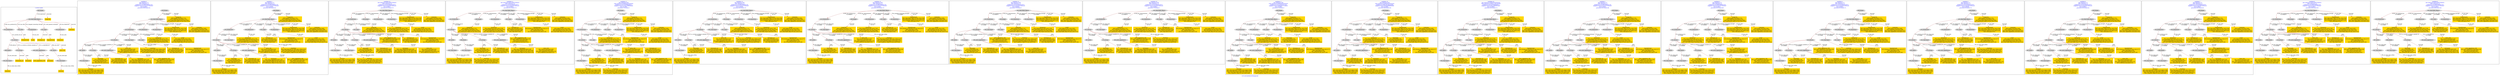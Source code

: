 digraph n0 {
fontcolor="blue"
remincross="true"
label="s13-s-art-institute-of-chicago.xml"
subgraph cluster_0 {
label="1-correct model"
n2[style="filled",color="white",fillcolor="lightgray",label="E12_Production1"];
n3[style="filled",color="white",fillcolor="lightgray",label="E21_Person1"];
n4[style="filled",color="white",fillcolor="lightgray",label="E69_Death1"];
n5[style="filled",color="white",fillcolor="lightgray",label="E74_Group1"];
n6[style="filled",color="white",fillcolor="lightgray",label="E82_Actor_Appellation1"];
n7[style="filled",color="white",fillcolor="lightgray",label="E67_Birth1"];
n8[shape="plaintext",style="filled",fillcolor="gold",label="Artist_URI"];
n9[style="filled",color="white",fillcolor="lightgray",label="E22_Man-Made_Object1"];
n10[style="filled",color="white",fillcolor="lightgray",label="E35_Title1"];
n11[style="filled",color="white",fillcolor="lightgray",label="E8_Acquisition1"];
n12[style="filled",color="white",fillcolor="lightgray",label="E55_Type1"];
n13[style="filled",color="white",fillcolor="lightgray",label="E54_Dimension1"];
n14[shape="plaintext",style="filled",fillcolor="gold",label="Linktodata"];
n15[shape="plaintext",style="filled",fillcolor="gold",label="Titleofartwork"];
n16[style="filled",color="white",fillcolor="lightgray",label="E38_Image1"];
n17[shape="plaintext",style="filled",fillcolor="gold",label="ImageURL"];
n18[style="filled",color="white",fillcolor="lightgray",label="E52_Time-Span1"];
n19[shape="plaintext",style="filled",fillcolor="gold",label="birthYear"];
n20[style="filled",color="white",fillcolor="lightgray",label="E52_Time-Span2"];
n21[shape="plaintext",style="filled",fillcolor="gold",label="deathYear"];
n22[shape="plaintext",style="filled",fillcolor="gold",label="Dimensions"];
n23[shape="plaintext",style="filled",fillcolor="gold",label="Technique_uri"];
n24[shape="plaintext",style="filled",fillcolor="gold",label="Typeofartwork"];
n25[shape="plaintext",style="filled",fillcolor="gold",label="Nationality_uri"];
n26[shape="plaintext",style="filled",fillcolor="gold",label="Nationality"];
n27[shape="plaintext",style="filled",fillcolor="gold",label="Artist_Appellation_URI"];
n28[shape="plaintext",style="filled",fillcolor="gold",label="Artistname"];
n29[shape="plaintext",style="filled",fillcolor="gold",label="Credit"];
}
subgraph cluster_1 {
label="candidate 0\nlink coherence:1.0\nnode coherence:1.0\nconfidence:0.44106823989337135\nmapping score:0.5279751275835047\ncost:24.99831\n-precision:0.88-recall:0.81"
n31[style="filled",color="white",fillcolor="lightgray",label="E12_Production1"];
n32[style="filled",color="white",fillcolor="lightgray",label="E21_Person1"];
n33[style="filled",color="white",fillcolor="lightgray",label="E52_Time-Span2"];
n34[style="filled",color="white",fillcolor="lightgray",label="E55_Type1"];
n35[style="filled",color="white",fillcolor="lightgray",label="E67_Birth1"];
n36[style="filled",color="white",fillcolor="lightgray",label="E74_Group1"];
n37[style="filled",color="white",fillcolor="lightgray",label="E82_Actor_Appellation1"];
n38[style="filled",color="white",fillcolor="lightgray",label="E22_Man-Made_Object1"];
n39[style="filled",color="white",fillcolor="lightgray",label="E54_Dimension1"];
n40[style="filled",color="white",fillcolor="lightgray",label="E8_Acquisition1"];
n41[style="filled",color="white",fillcolor="lightgray",label="E38_Image1"];
n42[style="filled",color="white",fillcolor="lightgray",label="E52_Time-Span1"];
n43[shape="plaintext",style="filled",fillcolor="gold",label="Dimensions\n[E54_Dimension,P3_has_note,0.726]\n[E22_Man-Made_Object,P3_has_note,0.104]\n[E34_Inscription,P3_has_note,0.089]\n[E22_Man-Made_Object,classLink,0.081]"];
n44[shape="plaintext",style="filled",fillcolor="gold",label="Technique_uri\n[E55_Type,classLink,0.422]\n[E57_Material,classLink,0.334]\n[E74_Group,classLink,0.208]\n[E55_Type,label,0.036]"];
n45[shape="plaintext",style="filled",fillcolor="gold",label="Nationality\n[E74_Group,label,0.49]\n[E74_Group,classLink,0.331]\n[E55_Type,label,0.104]\n[E21_Person,P3_has_note,0.075]"];
n46[shape="plaintext",style="filled",fillcolor="gold",label="Titleofartwork\n[E22_Man-Made_Object,P3_has_note,0.294]\n[E73_Information_Object,P3_has_note,0.25]\n[E33_Linguistic_Object,P3_has_note,0.235]\n[E35_Title,label,0.221]"];
n47[shape="plaintext",style="filled",fillcolor="gold",label="Credit\n[E30_Right,P3_has_note,0.282]\n[E8_Acquisition,P3_has_note,0.267]\n[E34_Inscription,P3_has_note,0.235]\n[E22_Man-Made_Object,P3_has_note,0.216]"];
n48[shape="plaintext",style="filled",fillcolor="gold",label="Artistname\n[E82_Actor_Appellation,label,0.48]\n[E22_Man-Made_Object,P3_has_note,0.19]\n[E33_Linguistic_Object,P3_has_note,0.176]\n[E73_Information_Object,P3_has_note,0.154]"];
n49[shape="plaintext",style="filled",fillcolor="gold",label="Artist_Appellation_URI\n[E82_Actor_Appellation,classLink,0.549]\n[E21_Person,classLink,0.367]\n[E39_Actor,classLink,0.061]\n[E78_Collection,classLink,0.023]"];
n50[shape="plaintext",style="filled",fillcolor="gold",label="Artist_URI\n[E21_Person,classLink,0.318]\n[E39_Actor,classLink,0.293]\n[E82_Actor_Appellation,classLink,0.278]\n[E78_Collection,classLink,0.112]"];
n51[shape="plaintext",style="filled",fillcolor="gold",label="Typeofartwork\n[E29_Design_or_Procedure,P3_has_note,0.377]\n[E55_Type,label,0.319]\n[E57_Material,label,0.156]\n[E12_Production,P3_has_note,0.148]"];
n52[shape="plaintext",style="filled",fillcolor="gold",label="deathYear\n[E52_Time-Span,P82_at_some_time_within,0.352]\n[E52_Time-Span,P82b_end_of_the_end,0.333]\n[E52_Time-Span,P82a_begin_of_the_begin,0.257]\n[E33_Linguistic_Object,P3_has_note,0.058]"];
n53[shape="plaintext",style="filled",fillcolor="gold",label="Linktodata\n[E38_Image,classLink,0.463]\n[E78_Collection,classLink,0.286]\n[E22_Man-Made_Object,classLink,0.207]\n[E82_Actor_Appellation,classLink,0.043]"];
n54[shape="plaintext",style="filled",fillcolor="gold",label="Nationality_uri\n[E74_Group,classLink,0.699]\n[E55_Type,classLink,0.186]\n[E57_Material,classLink,0.079]\n[E55_Type,label,0.035]"];
n55[shape="plaintext",style="filled",fillcolor="gold",label="ImageURL\n[E38_Image,classLink,0.712]\n[E78_Collection,classLink,0.178]\n[E22_Man-Made_Object,classLink,0.085]\n[E73_Information_Object,P3_has_note,0.025]"];
n56[shape="plaintext",style="filled",fillcolor="gold",label="birthYear\n[E52_Time-Span,P82a_begin_of_the_begin,0.495]\n[E52_Time-Span,P82_at_some_time_within,0.339]\n[E52_Time-Span,P82b_end_of_the_end,0.102]\n[E33_Linguistic_Object,P3_has_note,0.064]"];
}
subgraph cluster_2 {
label="candidate 1\nlink coherence:1.0\nnode coherence:1.0\nconfidence:0.44106823989337135\nmapping score:0.5279751275835047\ncost:24.99836\n-precision:0.88-recall:0.81"
n58[style="filled",color="white",fillcolor="lightgray",label="E12_Production1"];
n59[style="filled",color="white",fillcolor="lightgray",label="E21_Person1"];
n60[style="filled",color="white",fillcolor="lightgray",label="E52_Time-Span2"];
n61[style="filled",color="white",fillcolor="lightgray",label="E67_Birth1"];
n62[style="filled",color="white",fillcolor="lightgray",label="E74_Group1"];
n63[style="filled",color="white",fillcolor="lightgray",label="E82_Actor_Appellation1"];
n64[style="filled",color="white",fillcolor="lightgray",label="E22_Man-Made_Object1"];
n65[style="filled",color="white",fillcolor="lightgray",label="E54_Dimension1"];
n66[style="filled",color="white",fillcolor="lightgray",label="E55_Type2"];
n67[style="filled",color="white",fillcolor="lightgray",label="E8_Acquisition1"];
n68[style="filled",color="white",fillcolor="lightgray",label="E38_Image1"];
n69[style="filled",color="white",fillcolor="lightgray",label="E52_Time-Span1"];
n70[shape="plaintext",style="filled",fillcolor="gold",label="Dimensions\n[E54_Dimension,P3_has_note,0.726]\n[E22_Man-Made_Object,P3_has_note,0.104]\n[E34_Inscription,P3_has_note,0.089]\n[E22_Man-Made_Object,classLink,0.081]"];
n71[shape="plaintext",style="filled",fillcolor="gold",label="Nationality\n[E74_Group,label,0.49]\n[E74_Group,classLink,0.331]\n[E55_Type,label,0.104]\n[E21_Person,P3_has_note,0.075]"];
n72[shape="plaintext",style="filled",fillcolor="gold",label="Technique_uri\n[E55_Type,classLink,0.422]\n[E57_Material,classLink,0.334]\n[E74_Group,classLink,0.208]\n[E55_Type,label,0.036]"];
n73[shape="plaintext",style="filled",fillcolor="gold",label="Titleofartwork\n[E22_Man-Made_Object,P3_has_note,0.294]\n[E73_Information_Object,P3_has_note,0.25]\n[E33_Linguistic_Object,P3_has_note,0.235]\n[E35_Title,label,0.221]"];
n74[shape="plaintext",style="filled",fillcolor="gold",label="Credit\n[E30_Right,P3_has_note,0.282]\n[E8_Acquisition,P3_has_note,0.267]\n[E34_Inscription,P3_has_note,0.235]\n[E22_Man-Made_Object,P3_has_note,0.216]"];
n75[shape="plaintext",style="filled",fillcolor="gold",label="Artistname\n[E82_Actor_Appellation,label,0.48]\n[E22_Man-Made_Object,P3_has_note,0.19]\n[E33_Linguistic_Object,P3_has_note,0.176]\n[E73_Information_Object,P3_has_note,0.154]"];
n76[shape="plaintext",style="filled",fillcolor="gold",label="Artist_Appellation_URI\n[E82_Actor_Appellation,classLink,0.549]\n[E21_Person,classLink,0.367]\n[E39_Actor,classLink,0.061]\n[E78_Collection,classLink,0.023]"];
n77[shape="plaintext",style="filled",fillcolor="gold",label="Artist_URI\n[E21_Person,classLink,0.318]\n[E39_Actor,classLink,0.293]\n[E82_Actor_Appellation,classLink,0.278]\n[E78_Collection,classLink,0.112]"];
n78[shape="plaintext",style="filled",fillcolor="gold",label="deathYear\n[E52_Time-Span,P82_at_some_time_within,0.352]\n[E52_Time-Span,P82b_end_of_the_end,0.333]\n[E52_Time-Span,P82a_begin_of_the_begin,0.257]\n[E33_Linguistic_Object,P3_has_note,0.058]"];
n79[shape="plaintext",style="filled",fillcolor="gold",label="Typeofartwork\n[E29_Design_or_Procedure,P3_has_note,0.377]\n[E55_Type,label,0.319]\n[E57_Material,label,0.156]\n[E12_Production,P3_has_note,0.148]"];
n80[shape="plaintext",style="filled",fillcolor="gold",label="Linktodata\n[E38_Image,classLink,0.463]\n[E78_Collection,classLink,0.286]\n[E22_Man-Made_Object,classLink,0.207]\n[E82_Actor_Appellation,classLink,0.043]"];
n81[shape="plaintext",style="filled",fillcolor="gold",label="Nationality_uri\n[E74_Group,classLink,0.699]\n[E55_Type,classLink,0.186]\n[E57_Material,classLink,0.079]\n[E55_Type,label,0.035]"];
n82[shape="plaintext",style="filled",fillcolor="gold",label="ImageURL\n[E38_Image,classLink,0.712]\n[E78_Collection,classLink,0.178]\n[E22_Man-Made_Object,classLink,0.085]\n[E73_Information_Object,P3_has_note,0.025]"];
n83[shape="plaintext",style="filled",fillcolor="gold",label="birthYear\n[E52_Time-Span,P82a_begin_of_the_begin,0.495]\n[E52_Time-Span,P82_at_some_time_within,0.339]\n[E52_Time-Span,P82b_end_of_the_end,0.102]\n[E33_Linguistic_Object,P3_has_note,0.064]"];
}
subgraph cluster_3 {
label="candidate 10\nlink coherence:0.9615384615384616\nnode coherence:1.0\nconfidence:0.42518109483310573\nmapping score:0.5226794125634161\ncost:25.99837\n-precision:0.81-recall:0.78"
n85[style="filled",color="white",fillcolor="lightgray",label="E12_Production1"];
n86[style="filled",color="white",fillcolor="lightgray",label="E21_Person1"];
n87[style="filled",color="white",fillcolor="lightgray",label="E55_Type1"];
n88[style="filled",color="white",fillcolor="lightgray",label="E67_Birth1"];
n89[style="filled",color="white",fillcolor="lightgray",label="E69_Death1"];
n90[style="filled",color="white",fillcolor="lightgray",label="E74_Group1"];
n91[style="filled",color="white",fillcolor="lightgray",label="E82_Actor_Appellation1"];
n92[style="filled",color="white",fillcolor="lightgray",label="E22_Man-Made_Object1"];
n93[style="filled",color="white",fillcolor="lightgray",label="E38_Image1"];
n94[style="filled",color="white",fillcolor="lightgray",label="E54_Dimension1"];
n95[style="filled",color="white",fillcolor="lightgray",label="E8_Acquisition1"];
n96[style="filled",color="white",fillcolor="lightgray",label="E52_Time-Span1"];
n97[style="filled",color="white",fillcolor="lightgray",label="E52_Time-Span3"];
n98[shape="plaintext",style="filled",fillcolor="gold",label="Dimensions\n[E54_Dimension,P3_has_note,0.726]\n[E22_Man-Made_Object,P3_has_note,0.104]\n[E34_Inscription,P3_has_note,0.089]\n[E22_Man-Made_Object,classLink,0.081]"];
n99[shape="plaintext",style="filled",fillcolor="gold",label="Technique_uri\n[E55_Type,classLink,0.422]\n[E57_Material,classLink,0.334]\n[E74_Group,classLink,0.208]\n[E55_Type,label,0.036]"];
n100[shape="plaintext",style="filled",fillcolor="gold",label="Nationality\n[E74_Group,label,0.49]\n[E74_Group,classLink,0.331]\n[E55_Type,label,0.104]\n[E21_Person,P3_has_note,0.075]"];
n101[shape="plaintext",style="filled",fillcolor="gold",label="Titleofartwork\n[E22_Man-Made_Object,P3_has_note,0.294]\n[E73_Information_Object,P3_has_note,0.25]\n[E33_Linguistic_Object,P3_has_note,0.235]\n[E35_Title,label,0.221]"];
n102[shape="plaintext",style="filled",fillcolor="gold",label="Credit\n[E30_Right,P3_has_note,0.282]\n[E8_Acquisition,P3_has_note,0.267]\n[E34_Inscription,P3_has_note,0.235]\n[E22_Man-Made_Object,P3_has_note,0.216]"];
n103[shape="plaintext",style="filled",fillcolor="gold",label="deathYear\n[E52_Time-Span,P82_at_some_time_within,0.352]\n[E52_Time-Span,P82b_end_of_the_end,0.333]\n[E52_Time-Span,P82a_begin_of_the_begin,0.257]\n[E33_Linguistic_Object,P3_has_note,0.058]"];
n104[shape="plaintext",style="filled",fillcolor="gold",label="Artistname\n[E82_Actor_Appellation,label,0.48]\n[E22_Man-Made_Object,P3_has_note,0.19]\n[E33_Linguistic_Object,P3_has_note,0.176]\n[E73_Information_Object,P3_has_note,0.154]"];
n105[shape="plaintext",style="filled",fillcolor="gold",label="Artist_Appellation_URI\n[E82_Actor_Appellation,classLink,0.549]\n[E21_Person,classLink,0.367]\n[E39_Actor,classLink,0.061]\n[E78_Collection,classLink,0.023]"];
n106[shape="plaintext",style="filled",fillcolor="gold",label="Artist_URI\n[E21_Person,classLink,0.318]\n[E39_Actor,classLink,0.293]\n[E82_Actor_Appellation,classLink,0.278]\n[E78_Collection,classLink,0.112]"];
n107[shape="plaintext",style="filled",fillcolor="gold",label="Typeofartwork\n[E29_Design_or_Procedure,P3_has_note,0.377]\n[E55_Type,label,0.319]\n[E57_Material,label,0.156]\n[E12_Production,P3_has_note,0.148]"];
n108[shape="plaintext",style="filled",fillcolor="gold",label="Linktodata\n[E38_Image,classLink,0.463]\n[E78_Collection,classLink,0.286]\n[E22_Man-Made_Object,classLink,0.207]\n[E82_Actor_Appellation,classLink,0.043]"];
n109[shape="plaintext",style="filled",fillcolor="gold",label="Nationality_uri\n[E74_Group,classLink,0.699]\n[E55_Type,classLink,0.186]\n[E57_Material,classLink,0.079]\n[E55_Type,label,0.035]"];
n110[shape="plaintext",style="filled",fillcolor="gold",label="ImageURL\n[E38_Image,classLink,0.712]\n[E78_Collection,classLink,0.178]\n[E22_Man-Made_Object,classLink,0.085]\n[E73_Information_Object,P3_has_note,0.025]"];
n111[shape="plaintext",style="filled",fillcolor="gold",label="birthYear\n[E52_Time-Span,P82a_begin_of_the_begin,0.495]\n[E52_Time-Span,P82_at_some_time_within,0.339]\n[E52_Time-Span,P82b_end_of_the_end,0.102]\n[E33_Linguistic_Object,P3_has_note,0.064]"];
}
subgraph cluster_4 {
label="candidate 11\nlink coherence:0.9615384615384616\nnode coherence:1.0\nconfidence:0.42518109483310573\nmapping score:0.5226794125634161\ncost:25.99842\n-precision:0.81-recall:0.78"
n113[style="filled",color="white",fillcolor="lightgray",label="E12_Production1"];
n114[style="filled",color="white",fillcolor="lightgray",label="E21_Person1"];
n115[style="filled",color="white",fillcolor="lightgray",label="E67_Birth1"];
n116[style="filled",color="white",fillcolor="lightgray",label="E69_Death1"];
n117[style="filled",color="white",fillcolor="lightgray",label="E74_Group1"];
n118[style="filled",color="white",fillcolor="lightgray",label="E82_Actor_Appellation1"];
n119[style="filled",color="white",fillcolor="lightgray",label="E22_Man-Made_Object1"];
n120[style="filled",color="white",fillcolor="lightgray",label="E38_Image1"];
n121[style="filled",color="white",fillcolor="lightgray",label="E54_Dimension1"];
n122[style="filled",color="white",fillcolor="lightgray",label="E55_Type2"];
n123[style="filled",color="white",fillcolor="lightgray",label="E8_Acquisition1"];
n124[style="filled",color="white",fillcolor="lightgray",label="E52_Time-Span1"];
n125[style="filled",color="white",fillcolor="lightgray",label="E52_Time-Span3"];
n126[shape="plaintext",style="filled",fillcolor="gold",label="Dimensions\n[E54_Dimension,P3_has_note,0.726]\n[E22_Man-Made_Object,P3_has_note,0.104]\n[E34_Inscription,P3_has_note,0.089]\n[E22_Man-Made_Object,classLink,0.081]"];
n127[shape="plaintext",style="filled",fillcolor="gold",label="Nationality\n[E74_Group,label,0.49]\n[E74_Group,classLink,0.331]\n[E55_Type,label,0.104]\n[E21_Person,P3_has_note,0.075]"];
n128[shape="plaintext",style="filled",fillcolor="gold",label="Technique_uri\n[E55_Type,classLink,0.422]\n[E57_Material,classLink,0.334]\n[E74_Group,classLink,0.208]\n[E55_Type,label,0.036]"];
n129[shape="plaintext",style="filled",fillcolor="gold",label="Titleofartwork\n[E22_Man-Made_Object,P3_has_note,0.294]\n[E73_Information_Object,P3_has_note,0.25]\n[E33_Linguistic_Object,P3_has_note,0.235]\n[E35_Title,label,0.221]"];
n130[shape="plaintext",style="filled",fillcolor="gold",label="Credit\n[E30_Right,P3_has_note,0.282]\n[E8_Acquisition,P3_has_note,0.267]\n[E34_Inscription,P3_has_note,0.235]\n[E22_Man-Made_Object,P3_has_note,0.216]"];
n131[shape="plaintext",style="filled",fillcolor="gold",label="deathYear\n[E52_Time-Span,P82_at_some_time_within,0.352]\n[E52_Time-Span,P82b_end_of_the_end,0.333]\n[E52_Time-Span,P82a_begin_of_the_begin,0.257]\n[E33_Linguistic_Object,P3_has_note,0.058]"];
n132[shape="plaintext",style="filled",fillcolor="gold",label="Artistname\n[E82_Actor_Appellation,label,0.48]\n[E22_Man-Made_Object,P3_has_note,0.19]\n[E33_Linguistic_Object,P3_has_note,0.176]\n[E73_Information_Object,P3_has_note,0.154]"];
n133[shape="plaintext",style="filled",fillcolor="gold",label="Artist_Appellation_URI\n[E82_Actor_Appellation,classLink,0.549]\n[E21_Person,classLink,0.367]\n[E39_Actor,classLink,0.061]\n[E78_Collection,classLink,0.023]"];
n134[shape="plaintext",style="filled",fillcolor="gold",label="Artist_URI\n[E21_Person,classLink,0.318]\n[E39_Actor,classLink,0.293]\n[E82_Actor_Appellation,classLink,0.278]\n[E78_Collection,classLink,0.112]"];
n135[shape="plaintext",style="filled",fillcolor="gold",label="Typeofartwork\n[E29_Design_or_Procedure,P3_has_note,0.377]\n[E55_Type,label,0.319]\n[E57_Material,label,0.156]\n[E12_Production,P3_has_note,0.148]"];
n136[shape="plaintext",style="filled",fillcolor="gold",label="Linktodata\n[E38_Image,classLink,0.463]\n[E78_Collection,classLink,0.286]\n[E22_Man-Made_Object,classLink,0.207]\n[E82_Actor_Appellation,classLink,0.043]"];
n137[shape="plaintext",style="filled",fillcolor="gold",label="Nationality_uri\n[E74_Group,classLink,0.699]\n[E55_Type,classLink,0.186]\n[E57_Material,classLink,0.079]\n[E55_Type,label,0.035]"];
n138[shape="plaintext",style="filled",fillcolor="gold",label="ImageURL\n[E38_Image,classLink,0.712]\n[E78_Collection,classLink,0.178]\n[E22_Man-Made_Object,classLink,0.085]\n[E73_Information_Object,P3_has_note,0.025]"];
n139[shape="plaintext",style="filled",fillcolor="gold",label="birthYear\n[E52_Time-Span,P82a_begin_of_the_begin,0.495]\n[E52_Time-Span,P82_at_some_time_within,0.339]\n[E52_Time-Span,P82b_end_of_the_end,0.102]\n[E33_Linguistic_Object,P3_has_note,0.064]"];
}
subgraph cluster_5 {
label="candidate 12\nlink coherence:0.96\nnode coherence:0.9583333333333334\nconfidence:0.45224284986406277\nmapping score:0.5178111086848464\ncost:123.9984\n-precision:0.76-recall:0.7"
n141[style="filled",color="white",fillcolor="lightgray",label="E12_Production1"];
n142[style="filled",color="white",fillcolor="lightgray",label="E21_Person1"];
n143[style="filled",color="white",fillcolor="lightgray",label="E55_Type1"];
n144[style="filled",color="white",fillcolor="lightgray",label="E67_Birth1"];
n145[style="filled",color="white",fillcolor="lightgray",label="E74_Group1"];
n146[style="filled",color="white",fillcolor="lightgray",label="E82_Actor_Appellation1"];
n147[style="filled",color="white",fillcolor="lightgray",label="E22_Man-Made_Object1"];
n148[style="filled",color="white",fillcolor="lightgray",label="E54_Dimension1"];
n149[style="filled",color="white",fillcolor="lightgray",label="E55_Type2"];
n150[style="filled",color="white",fillcolor="lightgray",label="E8_Acquisition1"];
n151[style="filled",color="white",fillcolor="lightgray",label="E38_Image1"];
n152[style="filled",color="white",fillcolor="lightgray",label="E52_Time-Span1"];
n153[shape="plaintext",style="filled",fillcolor="gold",label="Dimensions\n[E54_Dimension,P3_has_note,0.726]\n[E22_Man-Made_Object,P3_has_note,0.104]\n[E34_Inscription,P3_has_note,0.089]\n[E22_Man-Made_Object,classLink,0.081]"];
n154[shape="plaintext",style="filled",fillcolor="gold",label="Technique_uri\n[E55_Type,classLink,0.422]\n[E57_Material,classLink,0.334]\n[E74_Group,classLink,0.208]\n[E55_Type,label,0.036]"];
n155[shape="plaintext",style="filled",fillcolor="gold",label="Nationality\n[E74_Group,label,0.49]\n[E74_Group,classLink,0.331]\n[E55_Type,label,0.104]\n[E21_Person,P3_has_note,0.075]"];
n156[shape="plaintext",style="filled",fillcolor="gold",label="Titleofartwork\n[E22_Man-Made_Object,P3_has_note,0.294]\n[E73_Information_Object,P3_has_note,0.25]\n[E33_Linguistic_Object,P3_has_note,0.235]\n[E35_Title,label,0.221]"];
n157[shape="plaintext",style="filled",fillcolor="gold",label="birthYear\n[E52_Time-Span,P82a_begin_of_the_begin,0.495]\n[E52_Time-Span,P82_at_some_time_within,0.339]\n[E52_Time-Span,P82b_end_of_the_end,0.102]\n[E33_Linguistic_Object,P3_has_note,0.064]"];
n158[shape="plaintext",style="filled",fillcolor="gold",label="Credit\n[E30_Right,P3_has_note,0.282]\n[E8_Acquisition,P3_has_note,0.267]\n[E34_Inscription,P3_has_note,0.235]\n[E22_Man-Made_Object,P3_has_note,0.216]"];
n159[shape="plaintext",style="filled",fillcolor="gold",label="Artistname\n[E82_Actor_Appellation,label,0.48]\n[E22_Man-Made_Object,P3_has_note,0.19]\n[E33_Linguistic_Object,P3_has_note,0.176]\n[E73_Information_Object,P3_has_note,0.154]"];
n160[shape="plaintext",style="filled",fillcolor="gold",label="Artist_Appellation_URI\n[E82_Actor_Appellation,classLink,0.549]\n[E21_Person,classLink,0.367]\n[E39_Actor,classLink,0.061]\n[E78_Collection,classLink,0.023]"];
n161[shape="plaintext",style="filled",fillcolor="gold",label="Artist_URI\n[E21_Person,classLink,0.318]\n[E39_Actor,classLink,0.293]\n[E82_Actor_Appellation,classLink,0.278]\n[E78_Collection,classLink,0.112]"];
n162[shape="plaintext",style="filled",fillcolor="gold",label="Typeofartwork\n[E29_Design_or_Procedure,P3_has_note,0.377]\n[E55_Type,label,0.319]\n[E57_Material,label,0.156]\n[E12_Production,P3_has_note,0.148]"];
n163[shape="plaintext",style="filled",fillcolor="gold",label="Linktodata\n[E38_Image,classLink,0.463]\n[E78_Collection,classLink,0.286]\n[E22_Man-Made_Object,classLink,0.207]\n[E82_Actor_Appellation,classLink,0.043]"];
n164[shape="plaintext",style="filled",fillcolor="gold",label="Nationality_uri\n[E74_Group,classLink,0.699]\n[E55_Type,classLink,0.186]\n[E57_Material,classLink,0.079]\n[E55_Type,label,0.035]"];
n165[shape="plaintext",style="filled",fillcolor="gold",label="deathYear\n[E52_Time-Span,P82_at_some_time_within,0.352]\n[E52_Time-Span,P82b_end_of_the_end,0.333]\n[E52_Time-Span,P82a_begin_of_the_begin,0.257]\n[E33_Linguistic_Object,P3_has_note,0.058]"];
n166[shape="plaintext",style="filled",fillcolor="gold",label="ImageURL\n[E38_Image,classLink,0.712]\n[E78_Collection,classLink,0.178]\n[E22_Man-Made_Object,classLink,0.085]\n[E73_Information_Object,P3_has_note,0.025]"];
}
subgraph cluster_6 {
label="candidate 13\nlink coherence:0.96\nnode coherence:1.0\nconfidence:0.44106823989337135\nmapping score:0.5279751275835047\ncost:24.99846\n-precision:0.84-recall:0.78"
n168[style="filled",color="white",fillcolor="lightgray",label="E12_Production1"];
n169[style="filled",color="white",fillcolor="lightgray",label="E21_Person1"];
n170[style="filled",color="white",fillcolor="lightgray",label="E52_Time-Span2"];
n171[style="filled",color="white",fillcolor="lightgray",label="E55_Type1"];
n172[style="filled",color="white",fillcolor="lightgray",label="E67_Birth1"];
n173[style="filled",color="white",fillcolor="lightgray",label="E74_Group1"];
n174[style="filled",color="white",fillcolor="lightgray",label="E82_Actor_Appellation1"];
n175[style="filled",color="white",fillcolor="lightgray",label="E22_Man-Made_Object1"];
n176[style="filled",color="white",fillcolor="lightgray",label="E38_Image1"];
n177[style="filled",color="white",fillcolor="lightgray",label="E54_Dimension1"];
n178[style="filled",color="white",fillcolor="lightgray",label="E8_Acquisition1"];
n179[style="filled",color="white",fillcolor="lightgray",label="E52_Time-Span1"];
n180[shape="plaintext",style="filled",fillcolor="gold",label="Dimensions\n[E54_Dimension,P3_has_note,0.726]\n[E22_Man-Made_Object,P3_has_note,0.104]\n[E34_Inscription,P3_has_note,0.089]\n[E22_Man-Made_Object,classLink,0.081]"];
n181[shape="plaintext",style="filled",fillcolor="gold",label="Technique_uri\n[E55_Type,classLink,0.422]\n[E57_Material,classLink,0.334]\n[E74_Group,classLink,0.208]\n[E55_Type,label,0.036]"];
n182[shape="plaintext",style="filled",fillcolor="gold",label="Nationality\n[E74_Group,label,0.49]\n[E74_Group,classLink,0.331]\n[E55_Type,label,0.104]\n[E21_Person,P3_has_note,0.075]"];
n183[shape="plaintext",style="filled",fillcolor="gold",label="Titleofartwork\n[E22_Man-Made_Object,P3_has_note,0.294]\n[E73_Information_Object,P3_has_note,0.25]\n[E33_Linguistic_Object,P3_has_note,0.235]\n[E35_Title,label,0.221]"];
n184[shape="plaintext",style="filled",fillcolor="gold",label="Credit\n[E30_Right,P3_has_note,0.282]\n[E8_Acquisition,P3_has_note,0.267]\n[E34_Inscription,P3_has_note,0.235]\n[E22_Man-Made_Object,P3_has_note,0.216]"];
n185[shape="plaintext",style="filled",fillcolor="gold",label="Artistname\n[E82_Actor_Appellation,label,0.48]\n[E22_Man-Made_Object,P3_has_note,0.19]\n[E33_Linguistic_Object,P3_has_note,0.176]\n[E73_Information_Object,P3_has_note,0.154]"];
n186[shape="plaintext",style="filled",fillcolor="gold",label="Artist_Appellation_URI\n[E82_Actor_Appellation,classLink,0.549]\n[E21_Person,classLink,0.367]\n[E39_Actor,classLink,0.061]\n[E78_Collection,classLink,0.023]"];
n187[shape="plaintext",style="filled",fillcolor="gold",label="Artist_URI\n[E21_Person,classLink,0.318]\n[E39_Actor,classLink,0.293]\n[E82_Actor_Appellation,classLink,0.278]\n[E78_Collection,classLink,0.112]"];
n188[shape="plaintext",style="filled",fillcolor="gold",label="Typeofartwork\n[E29_Design_or_Procedure,P3_has_note,0.377]\n[E55_Type,label,0.319]\n[E57_Material,label,0.156]\n[E12_Production,P3_has_note,0.148]"];
n189[shape="plaintext",style="filled",fillcolor="gold",label="deathYear\n[E52_Time-Span,P82_at_some_time_within,0.352]\n[E52_Time-Span,P82b_end_of_the_end,0.333]\n[E52_Time-Span,P82a_begin_of_the_begin,0.257]\n[E33_Linguistic_Object,P3_has_note,0.058]"];
n190[shape="plaintext",style="filled",fillcolor="gold",label="Linktodata\n[E38_Image,classLink,0.463]\n[E78_Collection,classLink,0.286]\n[E22_Man-Made_Object,classLink,0.207]\n[E82_Actor_Appellation,classLink,0.043]"];
n191[shape="plaintext",style="filled",fillcolor="gold",label="Nationality_uri\n[E74_Group,classLink,0.699]\n[E55_Type,classLink,0.186]\n[E57_Material,classLink,0.079]\n[E55_Type,label,0.035]"];
n192[shape="plaintext",style="filled",fillcolor="gold",label="ImageURL\n[E38_Image,classLink,0.712]\n[E78_Collection,classLink,0.178]\n[E22_Man-Made_Object,classLink,0.085]\n[E73_Information_Object,P3_has_note,0.025]"];
n193[shape="plaintext",style="filled",fillcolor="gold",label="birthYear\n[E52_Time-Span,P82a_begin_of_the_begin,0.495]\n[E52_Time-Span,P82_at_some_time_within,0.339]\n[E52_Time-Span,P82b_end_of_the_end,0.102]\n[E33_Linguistic_Object,P3_has_note,0.064]"];
}
subgraph cluster_7 {
label="candidate 14\nlink coherence:0.96\nnode coherence:1.0\nconfidence:0.44106823989337135\nmapping score:0.5279751275835047\ncost:24.99851\n-precision:0.84-recall:0.78"
n195[style="filled",color="white",fillcolor="lightgray",label="E12_Production1"];
n196[style="filled",color="white",fillcolor="lightgray",label="E21_Person1"];
n197[style="filled",color="white",fillcolor="lightgray",label="E52_Time-Span2"];
n198[style="filled",color="white",fillcolor="lightgray",label="E67_Birth1"];
n199[style="filled",color="white",fillcolor="lightgray",label="E74_Group1"];
n200[style="filled",color="white",fillcolor="lightgray",label="E82_Actor_Appellation1"];
n201[style="filled",color="white",fillcolor="lightgray",label="E22_Man-Made_Object1"];
n202[style="filled",color="white",fillcolor="lightgray",label="E38_Image1"];
n203[style="filled",color="white",fillcolor="lightgray",label="E54_Dimension1"];
n204[style="filled",color="white",fillcolor="lightgray",label="E55_Type2"];
n205[style="filled",color="white",fillcolor="lightgray",label="E8_Acquisition1"];
n206[style="filled",color="white",fillcolor="lightgray",label="E52_Time-Span1"];
n207[shape="plaintext",style="filled",fillcolor="gold",label="Dimensions\n[E54_Dimension,P3_has_note,0.726]\n[E22_Man-Made_Object,P3_has_note,0.104]\n[E34_Inscription,P3_has_note,0.089]\n[E22_Man-Made_Object,classLink,0.081]"];
n208[shape="plaintext",style="filled",fillcolor="gold",label="Nationality\n[E74_Group,label,0.49]\n[E74_Group,classLink,0.331]\n[E55_Type,label,0.104]\n[E21_Person,P3_has_note,0.075]"];
n209[shape="plaintext",style="filled",fillcolor="gold",label="Technique_uri\n[E55_Type,classLink,0.422]\n[E57_Material,classLink,0.334]\n[E74_Group,classLink,0.208]\n[E55_Type,label,0.036]"];
n210[shape="plaintext",style="filled",fillcolor="gold",label="Titleofartwork\n[E22_Man-Made_Object,P3_has_note,0.294]\n[E73_Information_Object,P3_has_note,0.25]\n[E33_Linguistic_Object,P3_has_note,0.235]\n[E35_Title,label,0.221]"];
n211[shape="plaintext",style="filled",fillcolor="gold",label="Credit\n[E30_Right,P3_has_note,0.282]\n[E8_Acquisition,P3_has_note,0.267]\n[E34_Inscription,P3_has_note,0.235]\n[E22_Man-Made_Object,P3_has_note,0.216]"];
n212[shape="plaintext",style="filled",fillcolor="gold",label="Artistname\n[E82_Actor_Appellation,label,0.48]\n[E22_Man-Made_Object,P3_has_note,0.19]\n[E33_Linguistic_Object,P3_has_note,0.176]\n[E73_Information_Object,P3_has_note,0.154]"];
n213[shape="plaintext",style="filled",fillcolor="gold",label="Artist_Appellation_URI\n[E82_Actor_Appellation,classLink,0.549]\n[E21_Person,classLink,0.367]\n[E39_Actor,classLink,0.061]\n[E78_Collection,classLink,0.023]"];
n214[shape="plaintext",style="filled",fillcolor="gold",label="Artist_URI\n[E21_Person,classLink,0.318]\n[E39_Actor,classLink,0.293]\n[E82_Actor_Appellation,classLink,0.278]\n[E78_Collection,classLink,0.112]"];
n215[shape="plaintext",style="filled",fillcolor="gold",label="deathYear\n[E52_Time-Span,P82_at_some_time_within,0.352]\n[E52_Time-Span,P82b_end_of_the_end,0.333]\n[E52_Time-Span,P82a_begin_of_the_begin,0.257]\n[E33_Linguistic_Object,P3_has_note,0.058]"];
n216[shape="plaintext",style="filled",fillcolor="gold",label="Typeofartwork\n[E29_Design_or_Procedure,P3_has_note,0.377]\n[E55_Type,label,0.319]\n[E57_Material,label,0.156]\n[E12_Production,P3_has_note,0.148]"];
n217[shape="plaintext",style="filled",fillcolor="gold",label="Linktodata\n[E38_Image,classLink,0.463]\n[E78_Collection,classLink,0.286]\n[E22_Man-Made_Object,classLink,0.207]\n[E82_Actor_Appellation,classLink,0.043]"];
n218[shape="plaintext",style="filled",fillcolor="gold",label="Nationality_uri\n[E74_Group,classLink,0.699]\n[E55_Type,classLink,0.186]\n[E57_Material,classLink,0.079]\n[E55_Type,label,0.035]"];
n219[shape="plaintext",style="filled",fillcolor="gold",label="ImageURL\n[E38_Image,classLink,0.712]\n[E78_Collection,classLink,0.178]\n[E22_Man-Made_Object,classLink,0.085]\n[E73_Information_Object,P3_has_note,0.025]"];
n220[shape="plaintext",style="filled",fillcolor="gold",label="birthYear\n[E52_Time-Span,P82a_begin_of_the_begin,0.495]\n[E52_Time-Span,P82_at_some_time_within,0.339]\n[E52_Time-Span,P82b_end_of_the_end,0.102]\n[E33_Linguistic_Object,P3_has_note,0.064]"];
}
subgraph cluster_8 {
label="candidate 15\nlink coherence:0.96\nnode coherence:1.0\nconfidence:0.42518109483310573\nmapping score:0.5226794125634161\ncost:24.99846\n-precision:0.76-recall:0.7"
n222[style="filled",color="white",fillcolor="lightgray",label="E12_Production1"];
n223[style="filled",color="white",fillcolor="lightgray",label="E21_Person1"];
n224[style="filled",color="white",fillcolor="lightgray",label="E52_Time-Span2"];
n225[style="filled",color="white",fillcolor="lightgray",label="E55_Type1"];
n226[style="filled",color="white",fillcolor="lightgray",label="E67_Birth1"];
n227[style="filled",color="white",fillcolor="lightgray",label="E74_Group1"];
n228[style="filled",color="white",fillcolor="lightgray",label="E82_Actor_Appellation1"];
n229[style="filled",color="white",fillcolor="lightgray",label="E22_Man-Made_Object1"];
n230[style="filled",color="white",fillcolor="lightgray",label="E38_Image1"];
n231[style="filled",color="white",fillcolor="lightgray",label="E54_Dimension1"];
n232[style="filled",color="white",fillcolor="lightgray",label="E8_Acquisition1"];
n233[style="filled",color="white",fillcolor="lightgray",label="E52_Time-Span1"];
n234[shape="plaintext",style="filled",fillcolor="gold",label="Dimensions\n[E54_Dimension,P3_has_note,0.726]\n[E22_Man-Made_Object,P3_has_note,0.104]\n[E34_Inscription,P3_has_note,0.089]\n[E22_Man-Made_Object,classLink,0.081]"];
n235[shape="plaintext",style="filled",fillcolor="gold",label="Technique_uri\n[E55_Type,classLink,0.422]\n[E57_Material,classLink,0.334]\n[E74_Group,classLink,0.208]\n[E55_Type,label,0.036]"];
n236[shape="plaintext",style="filled",fillcolor="gold",label="Nationality\n[E74_Group,label,0.49]\n[E74_Group,classLink,0.331]\n[E55_Type,label,0.104]\n[E21_Person,P3_has_note,0.075]"];
n237[shape="plaintext",style="filled",fillcolor="gold",label="Titleofartwork\n[E22_Man-Made_Object,P3_has_note,0.294]\n[E73_Information_Object,P3_has_note,0.25]\n[E33_Linguistic_Object,P3_has_note,0.235]\n[E35_Title,label,0.221]"];
n238[shape="plaintext",style="filled",fillcolor="gold",label="Credit\n[E30_Right,P3_has_note,0.282]\n[E8_Acquisition,P3_has_note,0.267]\n[E34_Inscription,P3_has_note,0.235]\n[E22_Man-Made_Object,P3_has_note,0.216]"];
n239[shape="plaintext",style="filled",fillcolor="gold",label="Artistname\n[E82_Actor_Appellation,label,0.48]\n[E22_Man-Made_Object,P3_has_note,0.19]\n[E33_Linguistic_Object,P3_has_note,0.176]\n[E73_Information_Object,P3_has_note,0.154]"];
n240[shape="plaintext",style="filled",fillcolor="gold",label="Artist_Appellation_URI\n[E82_Actor_Appellation,classLink,0.549]\n[E21_Person,classLink,0.367]\n[E39_Actor,classLink,0.061]\n[E78_Collection,classLink,0.023]"];
n241[shape="plaintext",style="filled",fillcolor="gold",label="Artist_URI\n[E21_Person,classLink,0.318]\n[E39_Actor,classLink,0.293]\n[E82_Actor_Appellation,classLink,0.278]\n[E78_Collection,classLink,0.112]"];
n242[shape="plaintext",style="filled",fillcolor="gold",label="Typeofartwork\n[E29_Design_or_Procedure,P3_has_note,0.377]\n[E55_Type,label,0.319]\n[E57_Material,label,0.156]\n[E12_Production,P3_has_note,0.148]"];
n243[shape="plaintext",style="filled",fillcolor="gold",label="deathYear\n[E52_Time-Span,P82_at_some_time_within,0.352]\n[E52_Time-Span,P82b_end_of_the_end,0.333]\n[E52_Time-Span,P82a_begin_of_the_begin,0.257]\n[E33_Linguistic_Object,P3_has_note,0.058]"];
n244[shape="plaintext",style="filled",fillcolor="gold",label="Linktodata\n[E38_Image,classLink,0.463]\n[E78_Collection,classLink,0.286]\n[E22_Man-Made_Object,classLink,0.207]\n[E82_Actor_Appellation,classLink,0.043]"];
n245[shape="plaintext",style="filled",fillcolor="gold",label="Nationality_uri\n[E74_Group,classLink,0.699]\n[E55_Type,classLink,0.186]\n[E57_Material,classLink,0.079]\n[E55_Type,label,0.035]"];
n246[shape="plaintext",style="filled",fillcolor="gold",label="ImageURL\n[E38_Image,classLink,0.712]\n[E78_Collection,classLink,0.178]\n[E22_Man-Made_Object,classLink,0.085]\n[E73_Information_Object,P3_has_note,0.025]"];
n247[shape="plaintext",style="filled",fillcolor="gold",label="birthYear\n[E52_Time-Span,P82a_begin_of_the_begin,0.495]\n[E52_Time-Span,P82_at_some_time_within,0.339]\n[E52_Time-Span,P82b_end_of_the_end,0.102]\n[E33_Linguistic_Object,P3_has_note,0.064]"];
}
subgraph cluster_9 {
label="candidate 16\nlink coherence:0.96\nnode coherence:1.0\nconfidence:0.42518109483310573\nmapping score:0.5226794125634161\ncost:24.99851\n-precision:0.76-recall:0.7"
n249[style="filled",color="white",fillcolor="lightgray",label="E12_Production1"];
n250[style="filled",color="white",fillcolor="lightgray",label="E21_Person1"];
n251[style="filled",color="white",fillcolor="lightgray",label="E52_Time-Span2"];
n252[style="filled",color="white",fillcolor="lightgray",label="E67_Birth1"];
n253[style="filled",color="white",fillcolor="lightgray",label="E74_Group1"];
n254[style="filled",color="white",fillcolor="lightgray",label="E82_Actor_Appellation1"];
n255[style="filled",color="white",fillcolor="lightgray",label="E22_Man-Made_Object1"];
n256[style="filled",color="white",fillcolor="lightgray",label="E38_Image1"];
n257[style="filled",color="white",fillcolor="lightgray",label="E54_Dimension1"];
n258[style="filled",color="white",fillcolor="lightgray",label="E55_Type2"];
n259[style="filled",color="white",fillcolor="lightgray",label="E8_Acquisition1"];
n260[style="filled",color="white",fillcolor="lightgray",label="E52_Time-Span1"];
n261[shape="plaintext",style="filled",fillcolor="gold",label="Dimensions\n[E54_Dimension,P3_has_note,0.726]\n[E22_Man-Made_Object,P3_has_note,0.104]\n[E34_Inscription,P3_has_note,0.089]\n[E22_Man-Made_Object,classLink,0.081]"];
n262[shape="plaintext",style="filled",fillcolor="gold",label="Nationality\n[E74_Group,label,0.49]\n[E74_Group,classLink,0.331]\n[E55_Type,label,0.104]\n[E21_Person,P3_has_note,0.075]"];
n263[shape="plaintext",style="filled",fillcolor="gold",label="Technique_uri\n[E55_Type,classLink,0.422]\n[E57_Material,classLink,0.334]\n[E74_Group,classLink,0.208]\n[E55_Type,label,0.036]"];
n264[shape="plaintext",style="filled",fillcolor="gold",label="Titleofartwork\n[E22_Man-Made_Object,P3_has_note,0.294]\n[E73_Information_Object,P3_has_note,0.25]\n[E33_Linguistic_Object,P3_has_note,0.235]\n[E35_Title,label,0.221]"];
n265[shape="plaintext",style="filled",fillcolor="gold",label="Credit\n[E30_Right,P3_has_note,0.282]\n[E8_Acquisition,P3_has_note,0.267]\n[E34_Inscription,P3_has_note,0.235]\n[E22_Man-Made_Object,P3_has_note,0.216]"];
n266[shape="plaintext",style="filled",fillcolor="gold",label="Artistname\n[E82_Actor_Appellation,label,0.48]\n[E22_Man-Made_Object,P3_has_note,0.19]\n[E33_Linguistic_Object,P3_has_note,0.176]\n[E73_Information_Object,P3_has_note,0.154]"];
n267[shape="plaintext",style="filled",fillcolor="gold",label="Artist_Appellation_URI\n[E82_Actor_Appellation,classLink,0.549]\n[E21_Person,classLink,0.367]\n[E39_Actor,classLink,0.061]\n[E78_Collection,classLink,0.023]"];
n268[shape="plaintext",style="filled",fillcolor="gold",label="Artist_URI\n[E21_Person,classLink,0.318]\n[E39_Actor,classLink,0.293]\n[E82_Actor_Appellation,classLink,0.278]\n[E78_Collection,classLink,0.112]"];
n269[shape="plaintext",style="filled",fillcolor="gold",label="deathYear\n[E52_Time-Span,P82_at_some_time_within,0.352]\n[E52_Time-Span,P82b_end_of_the_end,0.333]\n[E52_Time-Span,P82a_begin_of_the_begin,0.257]\n[E33_Linguistic_Object,P3_has_note,0.058]"];
n270[shape="plaintext",style="filled",fillcolor="gold",label="Typeofartwork\n[E29_Design_or_Procedure,P3_has_note,0.377]\n[E55_Type,label,0.319]\n[E57_Material,label,0.156]\n[E12_Production,P3_has_note,0.148]"];
n271[shape="plaintext",style="filled",fillcolor="gold",label="Linktodata\n[E38_Image,classLink,0.463]\n[E78_Collection,classLink,0.286]\n[E22_Man-Made_Object,classLink,0.207]\n[E82_Actor_Appellation,classLink,0.043]"];
n272[shape="plaintext",style="filled",fillcolor="gold",label="Nationality_uri\n[E74_Group,classLink,0.699]\n[E55_Type,classLink,0.186]\n[E57_Material,classLink,0.079]\n[E55_Type,label,0.035]"];
n273[shape="plaintext",style="filled",fillcolor="gold",label="ImageURL\n[E38_Image,classLink,0.712]\n[E78_Collection,classLink,0.178]\n[E22_Man-Made_Object,classLink,0.085]\n[E73_Information_Object,P3_has_note,0.025]"];
n274[shape="plaintext",style="filled",fillcolor="gold",label="birthYear\n[E52_Time-Span,P82a_begin_of_the_begin,0.495]\n[E52_Time-Span,P82_at_some_time_within,0.339]\n[E52_Time-Span,P82b_end_of_the_end,0.102]\n[E33_Linguistic_Object,P3_has_note,0.064]"];
}
subgraph cluster_10 {
label="candidate 17\nlink coherence:0.96\nnode coherence:0.9583333333333334\nconfidence:0.4247019679415705\nmapping score:0.5086308147106823\ncost:123.9984\n-precision:0.76-recall:0.7"
n276[style="filled",color="white",fillcolor="lightgray",label="E12_Production1"];
n277[style="filled",color="white",fillcolor="lightgray",label="E21_Person1"];
n278[style="filled",color="white",fillcolor="lightgray",label="E55_Type1"];
n279[style="filled",color="white",fillcolor="lightgray",label="E67_Birth1"];
n280[style="filled",color="white",fillcolor="lightgray",label="E74_Group1"];
n281[style="filled",color="white",fillcolor="lightgray",label="E82_Actor_Appellation1"];
n282[style="filled",color="white",fillcolor="lightgray",label="E22_Man-Made_Object1"];
n283[style="filled",color="white",fillcolor="lightgray",label="E54_Dimension1"];
n284[style="filled",color="white",fillcolor="lightgray",label="E55_Type2"];
n285[style="filled",color="white",fillcolor="lightgray",label="E8_Acquisition1"];
n286[style="filled",color="white",fillcolor="lightgray",label="E38_Image1"];
n287[style="filled",color="white",fillcolor="lightgray",label="E52_Time-Span1"];
n288[shape="plaintext",style="filled",fillcolor="gold",label="Dimensions\n[E54_Dimension,P3_has_note,0.726]\n[E22_Man-Made_Object,P3_has_note,0.104]\n[E34_Inscription,P3_has_note,0.089]\n[E22_Man-Made_Object,classLink,0.081]"];
n289[shape="plaintext",style="filled",fillcolor="gold",label="Technique_uri\n[E55_Type,classLink,0.422]\n[E57_Material,classLink,0.334]\n[E74_Group,classLink,0.208]\n[E55_Type,label,0.036]"];
n290[shape="plaintext",style="filled",fillcolor="gold",label="Titleofartwork\n[E22_Man-Made_Object,P3_has_note,0.294]\n[E73_Information_Object,P3_has_note,0.25]\n[E33_Linguistic_Object,P3_has_note,0.235]\n[E35_Title,label,0.221]"];
n291[shape="plaintext",style="filled",fillcolor="gold",label="birthYear\n[E52_Time-Span,P82a_begin_of_the_begin,0.495]\n[E52_Time-Span,P82_at_some_time_within,0.339]\n[E52_Time-Span,P82b_end_of_the_end,0.102]\n[E33_Linguistic_Object,P3_has_note,0.064]"];
n292[shape="plaintext",style="filled",fillcolor="gold",label="Credit\n[E30_Right,P3_has_note,0.282]\n[E8_Acquisition,P3_has_note,0.267]\n[E34_Inscription,P3_has_note,0.235]\n[E22_Man-Made_Object,P3_has_note,0.216]"];
n293[shape="plaintext",style="filled",fillcolor="gold",label="Artistname\n[E82_Actor_Appellation,label,0.48]\n[E22_Man-Made_Object,P3_has_note,0.19]\n[E33_Linguistic_Object,P3_has_note,0.176]\n[E73_Information_Object,P3_has_note,0.154]"];
n294[shape="plaintext",style="filled",fillcolor="gold",label="Artist_Appellation_URI\n[E82_Actor_Appellation,classLink,0.549]\n[E21_Person,classLink,0.367]\n[E39_Actor,classLink,0.061]\n[E78_Collection,classLink,0.023]"];
n295[shape="plaintext",style="filled",fillcolor="gold",label="Artist_URI\n[E21_Person,classLink,0.318]\n[E39_Actor,classLink,0.293]\n[E82_Actor_Appellation,classLink,0.278]\n[E78_Collection,classLink,0.112]"];
n296[shape="plaintext",style="filled",fillcolor="gold",label="Typeofartwork\n[E29_Design_or_Procedure,P3_has_note,0.377]\n[E55_Type,label,0.319]\n[E57_Material,label,0.156]\n[E12_Production,P3_has_note,0.148]"];
n297[shape="plaintext",style="filled",fillcolor="gold",label="Nationality\n[E74_Group,label,0.49]\n[E74_Group,classLink,0.331]\n[E55_Type,label,0.104]\n[E21_Person,P3_has_note,0.075]"];
n298[shape="plaintext",style="filled",fillcolor="gold",label="Linktodata\n[E38_Image,classLink,0.463]\n[E78_Collection,classLink,0.286]\n[E22_Man-Made_Object,classLink,0.207]\n[E82_Actor_Appellation,classLink,0.043]"];
n299[shape="plaintext",style="filled",fillcolor="gold",label="Nationality_uri\n[E74_Group,classLink,0.699]\n[E55_Type,classLink,0.186]\n[E57_Material,classLink,0.079]\n[E55_Type,label,0.035]"];
n300[shape="plaintext",style="filled",fillcolor="gold",label="deathYear\n[E52_Time-Span,P82_at_some_time_within,0.352]\n[E52_Time-Span,P82b_end_of_the_end,0.333]\n[E52_Time-Span,P82a_begin_of_the_begin,0.257]\n[E33_Linguistic_Object,P3_has_note,0.058]"];
n301[shape="plaintext",style="filled",fillcolor="gold",label="ImageURL\n[E38_Image,classLink,0.712]\n[E78_Collection,classLink,0.178]\n[E22_Man-Made_Object,classLink,0.085]\n[E73_Information_Object,P3_has_note,0.025]"];
}
subgraph cluster_11 {
label="candidate 18\nlink coherence:0.96\nnode coherence:0.9583333333333334\nconfidence:0.40881482288130483\nmapping score:0.5033350996905936\ncost:123.9984\n-precision:0.68-recall:0.63"
n303[style="filled",color="white",fillcolor="lightgray",label="E12_Production1"];
n304[style="filled",color="white",fillcolor="lightgray",label="E21_Person1"];
n305[style="filled",color="white",fillcolor="lightgray",label="E55_Type1"];
n306[style="filled",color="white",fillcolor="lightgray",label="E67_Birth1"];
n307[style="filled",color="white",fillcolor="lightgray",label="E74_Group1"];
n308[style="filled",color="white",fillcolor="lightgray",label="E82_Actor_Appellation1"];
n309[style="filled",color="white",fillcolor="lightgray",label="E22_Man-Made_Object1"];
n310[style="filled",color="white",fillcolor="lightgray",label="E54_Dimension1"];
n311[style="filled",color="white",fillcolor="lightgray",label="E55_Type2"];
n312[style="filled",color="white",fillcolor="lightgray",label="E8_Acquisition1"];
n313[style="filled",color="white",fillcolor="lightgray",label="E38_Image1"];
n314[style="filled",color="white",fillcolor="lightgray",label="E52_Time-Span1"];
n315[shape="plaintext",style="filled",fillcolor="gold",label="Dimensions\n[E54_Dimension,P3_has_note,0.726]\n[E22_Man-Made_Object,P3_has_note,0.104]\n[E34_Inscription,P3_has_note,0.089]\n[E22_Man-Made_Object,classLink,0.081]"];
n316[shape="plaintext",style="filled",fillcolor="gold",label="Technique_uri\n[E55_Type,classLink,0.422]\n[E57_Material,classLink,0.334]\n[E74_Group,classLink,0.208]\n[E55_Type,label,0.036]"];
n317[shape="plaintext",style="filled",fillcolor="gold",label="Titleofartwork\n[E22_Man-Made_Object,P3_has_note,0.294]\n[E73_Information_Object,P3_has_note,0.25]\n[E33_Linguistic_Object,P3_has_note,0.235]\n[E35_Title,label,0.221]"];
n318[shape="plaintext",style="filled",fillcolor="gold",label="birthYear\n[E52_Time-Span,P82a_begin_of_the_begin,0.495]\n[E52_Time-Span,P82_at_some_time_within,0.339]\n[E52_Time-Span,P82b_end_of_the_end,0.102]\n[E33_Linguistic_Object,P3_has_note,0.064]"];
n319[shape="plaintext",style="filled",fillcolor="gold",label="Credit\n[E30_Right,P3_has_note,0.282]\n[E8_Acquisition,P3_has_note,0.267]\n[E34_Inscription,P3_has_note,0.235]\n[E22_Man-Made_Object,P3_has_note,0.216]"];
n320[shape="plaintext",style="filled",fillcolor="gold",label="Artistname\n[E82_Actor_Appellation,label,0.48]\n[E22_Man-Made_Object,P3_has_note,0.19]\n[E33_Linguistic_Object,P3_has_note,0.176]\n[E73_Information_Object,P3_has_note,0.154]"];
n321[shape="plaintext",style="filled",fillcolor="gold",label="Artist_Appellation_URI\n[E82_Actor_Appellation,classLink,0.549]\n[E21_Person,classLink,0.367]\n[E39_Actor,classLink,0.061]\n[E78_Collection,classLink,0.023]"];
n322[shape="plaintext",style="filled",fillcolor="gold",label="Artist_URI\n[E21_Person,classLink,0.318]\n[E39_Actor,classLink,0.293]\n[E82_Actor_Appellation,classLink,0.278]\n[E78_Collection,classLink,0.112]"];
n323[shape="plaintext",style="filled",fillcolor="gold",label="Typeofartwork\n[E29_Design_or_Procedure,P3_has_note,0.377]\n[E55_Type,label,0.319]\n[E57_Material,label,0.156]\n[E12_Production,P3_has_note,0.148]"];
n324[shape="plaintext",style="filled",fillcolor="gold",label="Nationality\n[E74_Group,label,0.49]\n[E74_Group,classLink,0.331]\n[E55_Type,label,0.104]\n[E21_Person,P3_has_note,0.075]"];
n325[shape="plaintext",style="filled",fillcolor="gold",label="Linktodata\n[E38_Image,classLink,0.463]\n[E78_Collection,classLink,0.286]\n[E22_Man-Made_Object,classLink,0.207]\n[E82_Actor_Appellation,classLink,0.043]"];
n326[shape="plaintext",style="filled",fillcolor="gold",label="Nationality_uri\n[E74_Group,classLink,0.699]\n[E55_Type,classLink,0.186]\n[E57_Material,classLink,0.079]\n[E55_Type,label,0.035]"];
n327[shape="plaintext",style="filled",fillcolor="gold",label="deathYear\n[E52_Time-Span,P82_at_some_time_within,0.352]\n[E52_Time-Span,P82b_end_of_the_end,0.333]\n[E52_Time-Span,P82a_begin_of_the_begin,0.257]\n[E33_Linguistic_Object,P3_has_note,0.058]"];
n328[shape="plaintext",style="filled",fillcolor="gold",label="ImageURL\n[E38_Image,classLink,0.712]\n[E78_Collection,classLink,0.178]\n[E22_Man-Made_Object,classLink,0.085]\n[E73_Information_Object,P3_has_note,0.025]"];
}
subgraph cluster_12 {
label="candidate 19\nlink coherence:0.9583333333333334\nnode coherence:0.9565217391304348\nconfidence:0.45224284986406277\nmapping score:0.5291120058553087\ncost:122.99847\n-precision:0.83-recall:0.74"
n330[style="filled",color="white",fillcolor="lightgray",label="E12_Production1"];
n331[style="filled",color="white",fillcolor="lightgray",label="E21_Person1"];
n332[style="filled",color="white",fillcolor="lightgray",label="E55_Type1"];
n333[style="filled",color="white",fillcolor="lightgray",label="E67_Birth1"];
n334[style="filled",color="white",fillcolor="lightgray",label="E74_Group1"];
n335[style="filled",color="white",fillcolor="lightgray",label="E82_Actor_Appellation1"];
n336[style="filled",color="white",fillcolor="lightgray",label="E22_Man-Made_Object1"];
n337[style="filled",color="white",fillcolor="lightgray",label="E54_Dimension1"];
n338[style="filled",color="white",fillcolor="lightgray",label="E8_Acquisition1"];
n339[style="filled",color="white",fillcolor="lightgray",label="E38_Image1"];
n340[style="filled",color="white",fillcolor="lightgray",label="E52_Time-Span1"];
n341[shape="plaintext",style="filled",fillcolor="gold",label="Dimensions\n[E54_Dimension,P3_has_note,0.726]\n[E22_Man-Made_Object,P3_has_note,0.104]\n[E34_Inscription,P3_has_note,0.089]\n[E22_Man-Made_Object,classLink,0.081]"];
n342[shape="plaintext",style="filled",fillcolor="gold",label="Technique_uri\n[E55_Type,classLink,0.422]\n[E57_Material,classLink,0.334]\n[E74_Group,classLink,0.208]\n[E55_Type,label,0.036]"];
n343[shape="plaintext",style="filled",fillcolor="gold",label="Nationality\n[E74_Group,label,0.49]\n[E74_Group,classLink,0.331]\n[E55_Type,label,0.104]\n[E21_Person,P3_has_note,0.075]"];
n344[shape="plaintext",style="filled",fillcolor="gold",label="Titleofartwork\n[E22_Man-Made_Object,P3_has_note,0.294]\n[E73_Information_Object,P3_has_note,0.25]\n[E33_Linguistic_Object,P3_has_note,0.235]\n[E35_Title,label,0.221]"];
n345[shape="plaintext",style="filled",fillcolor="gold",label="birthYear\n[E52_Time-Span,P82a_begin_of_the_begin,0.495]\n[E52_Time-Span,P82_at_some_time_within,0.339]\n[E52_Time-Span,P82b_end_of_the_end,0.102]\n[E33_Linguistic_Object,P3_has_note,0.064]"];
n346[shape="plaintext",style="filled",fillcolor="gold",label="Credit\n[E30_Right,P3_has_note,0.282]\n[E8_Acquisition,P3_has_note,0.267]\n[E34_Inscription,P3_has_note,0.235]\n[E22_Man-Made_Object,P3_has_note,0.216]"];
n347[shape="plaintext",style="filled",fillcolor="gold",label="Artistname\n[E82_Actor_Appellation,label,0.48]\n[E22_Man-Made_Object,P3_has_note,0.19]\n[E33_Linguistic_Object,P3_has_note,0.176]\n[E73_Information_Object,P3_has_note,0.154]"];
n348[shape="plaintext",style="filled",fillcolor="gold",label="Artist_Appellation_URI\n[E82_Actor_Appellation,classLink,0.549]\n[E21_Person,classLink,0.367]\n[E39_Actor,classLink,0.061]\n[E78_Collection,classLink,0.023]"];
n349[shape="plaintext",style="filled",fillcolor="gold",label="Artist_URI\n[E21_Person,classLink,0.318]\n[E39_Actor,classLink,0.293]\n[E82_Actor_Appellation,classLink,0.278]\n[E78_Collection,classLink,0.112]"];
n350[shape="plaintext",style="filled",fillcolor="gold",label="Typeofartwork\n[E29_Design_or_Procedure,P3_has_note,0.377]\n[E55_Type,label,0.319]\n[E57_Material,label,0.156]\n[E12_Production,P3_has_note,0.148]"];
n351[shape="plaintext",style="filled",fillcolor="gold",label="Linktodata\n[E38_Image,classLink,0.463]\n[E78_Collection,classLink,0.286]\n[E22_Man-Made_Object,classLink,0.207]\n[E82_Actor_Appellation,classLink,0.043]"];
n352[shape="plaintext",style="filled",fillcolor="gold",label="Nationality_uri\n[E74_Group,classLink,0.699]\n[E55_Type,classLink,0.186]\n[E57_Material,classLink,0.079]\n[E55_Type,label,0.035]"];
n353[shape="plaintext",style="filled",fillcolor="gold",label="deathYear\n[E52_Time-Span,P82_at_some_time_within,0.352]\n[E52_Time-Span,P82b_end_of_the_end,0.333]\n[E52_Time-Span,P82a_begin_of_the_begin,0.257]\n[E33_Linguistic_Object,P3_has_note,0.058]"];
n354[shape="plaintext",style="filled",fillcolor="gold",label="ImageURL\n[E38_Image,classLink,0.712]\n[E78_Collection,classLink,0.178]\n[E22_Man-Made_Object,classLink,0.085]\n[E73_Information_Object,P3_has_note,0.025]"];
}
subgraph cluster_13 {
label="candidate 2\nlink coherence:1.0\nnode coherence:1.0\nconfidence:0.44106823989337135\nmapping score:0.5279751275835047\ncost:25.99822\n-precision:0.92-recall:0.89"
n356[style="filled",color="white",fillcolor="lightgray",label="E12_Production1"];
n357[style="filled",color="white",fillcolor="lightgray",label="E21_Person1"];
n358[style="filled",color="white",fillcolor="lightgray",label="E55_Type1"];
n359[style="filled",color="white",fillcolor="lightgray",label="E67_Birth1"];
n360[style="filled",color="white",fillcolor="lightgray",label="E69_Death1"];
n361[style="filled",color="white",fillcolor="lightgray",label="E74_Group1"];
n362[style="filled",color="white",fillcolor="lightgray",label="E82_Actor_Appellation1"];
n363[style="filled",color="white",fillcolor="lightgray",label="E22_Man-Made_Object1"];
n364[style="filled",color="white",fillcolor="lightgray",label="E54_Dimension1"];
n365[style="filled",color="white",fillcolor="lightgray",label="E8_Acquisition1"];
n366[style="filled",color="white",fillcolor="lightgray",label="E38_Image1"];
n367[style="filled",color="white",fillcolor="lightgray",label="E52_Time-Span1"];
n368[style="filled",color="white",fillcolor="lightgray",label="E52_Time-Span3"];
n369[shape="plaintext",style="filled",fillcolor="gold",label="Dimensions\n[E54_Dimension,P3_has_note,0.726]\n[E22_Man-Made_Object,P3_has_note,0.104]\n[E34_Inscription,P3_has_note,0.089]\n[E22_Man-Made_Object,classLink,0.081]"];
n370[shape="plaintext",style="filled",fillcolor="gold",label="Technique_uri\n[E55_Type,classLink,0.422]\n[E57_Material,classLink,0.334]\n[E74_Group,classLink,0.208]\n[E55_Type,label,0.036]"];
n371[shape="plaintext",style="filled",fillcolor="gold",label="Nationality\n[E74_Group,label,0.49]\n[E74_Group,classLink,0.331]\n[E55_Type,label,0.104]\n[E21_Person,P3_has_note,0.075]"];
n372[shape="plaintext",style="filled",fillcolor="gold",label="Titleofartwork\n[E22_Man-Made_Object,P3_has_note,0.294]\n[E73_Information_Object,P3_has_note,0.25]\n[E33_Linguistic_Object,P3_has_note,0.235]\n[E35_Title,label,0.221]"];
n373[shape="plaintext",style="filled",fillcolor="gold",label="Credit\n[E30_Right,P3_has_note,0.282]\n[E8_Acquisition,P3_has_note,0.267]\n[E34_Inscription,P3_has_note,0.235]\n[E22_Man-Made_Object,P3_has_note,0.216]"];
n374[shape="plaintext",style="filled",fillcolor="gold",label="deathYear\n[E52_Time-Span,P82_at_some_time_within,0.352]\n[E52_Time-Span,P82b_end_of_the_end,0.333]\n[E52_Time-Span,P82a_begin_of_the_begin,0.257]\n[E33_Linguistic_Object,P3_has_note,0.058]"];
n375[shape="plaintext",style="filled",fillcolor="gold",label="Artistname\n[E82_Actor_Appellation,label,0.48]\n[E22_Man-Made_Object,P3_has_note,0.19]\n[E33_Linguistic_Object,P3_has_note,0.176]\n[E73_Information_Object,P3_has_note,0.154]"];
n376[shape="plaintext",style="filled",fillcolor="gold",label="Artist_Appellation_URI\n[E82_Actor_Appellation,classLink,0.549]\n[E21_Person,classLink,0.367]\n[E39_Actor,classLink,0.061]\n[E78_Collection,classLink,0.023]"];
n377[shape="plaintext",style="filled",fillcolor="gold",label="Artist_URI\n[E21_Person,classLink,0.318]\n[E39_Actor,classLink,0.293]\n[E82_Actor_Appellation,classLink,0.278]\n[E78_Collection,classLink,0.112]"];
n378[shape="plaintext",style="filled",fillcolor="gold",label="Typeofartwork\n[E29_Design_or_Procedure,P3_has_note,0.377]\n[E55_Type,label,0.319]\n[E57_Material,label,0.156]\n[E12_Production,P3_has_note,0.148]"];
n379[shape="plaintext",style="filled",fillcolor="gold",label="Linktodata\n[E38_Image,classLink,0.463]\n[E78_Collection,classLink,0.286]\n[E22_Man-Made_Object,classLink,0.207]\n[E82_Actor_Appellation,classLink,0.043]"];
n380[shape="plaintext",style="filled",fillcolor="gold",label="Nationality_uri\n[E74_Group,classLink,0.699]\n[E55_Type,classLink,0.186]\n[E57_Material,classLink,0.079]\n[E55_Type,label,0.035]"];
n381[shape="plaintext",style="filled",fillcolor="gold",label="ImageURL\n[E38_Image,classLink,0.712]\n[E78_Collection,classLink,0.178]\n[E22_Man-Made_Object,classLink,0.085]\n[E73_Information_Object,P3_has_note,0.025]"];
n382[shape="plaintext",style="filled",fillcolor="gold",label="birthYear\n[E52_Time-Span,P82a_begin_of_the_begin,0.495]\n[E52_Time-Span,P82_at_some_time_within,0.339]\n[E52_Time-Span,P82b_end_of_the_end,0.102]\n[E33_Linguistic_Object,P3_has_note,0.064]"];
}
subgraph cluster_14 {
label="candidate 3\nlink coherence:1.0\nnode coherence:1.0\nconfidence:0.44106823989337135\nmapping score:0.5279751275835047\ncost:25.99827\n-precision:0.92-recall:0.89"
n384[style="filled",color="white",fillcolor="lightgray",label="E12_Production1"];
n385[style="filled",color="white",fillcolor="lightgray",label="E21_Person1"];
n386[style="filled",color="white",fillcolor="lightgray",label="E67_Birth1"];
n387[style="filled",color="white",fillcolor="lightgray",label="E69_Death1"];
n388[style="filled",color="white",fillcolor="lightgray",label="E74_Group1"];
n389[style="filled",color="white",fillcolor="lightgray",label="E82_Actor_Appellation1"];
n390[style="filled",color="white",fillcolor="lightgray",label="E22_Man-Made_Object1"];
n391[style="filled",color="white",fillcolor="lightgray",label="E54_Dimension1"];
n392[style="filled",color="white",fillcolor="lightgray",label="E55_Type2"];
n393[style="filled",color="white",fillcolor="lightgray",label="E8_Acquisition1"];
n394[style="filled",color="white",fillcolor="lightgray",label="E38_Image1"];
n395[style="filled",color="white",fillcolor="lightgray",label="E52_Time-Span1"];
n396[style="filled",color="white",fillcolor="lightgray",label="E52_Time-Span3"];
n397[shape="plaintext",style="filled",fillcolor="gold",label="Dimensions\n[E54_Dimension,P3_has_note,0.726]\n[E22_Man-Made_Object,P3_has_note,0.104]\n[E34_Inscription,P3_has_note,0.089]\n[E22_Man-Made_Object,classLink,0.081]"];
n398[shape="plaintext",style="filled",fillcolor="gold",label="Nationality\n[E74_Group,label,0.49]\n[E74_Group,classLink,0.331]\n[E55_Type,label,0.104]\n[E21_Person,P3_has_note,0.075]"];
n399[shape="plaintext",style="filled",fillcolor="gold",label="Technique_uri\n[E55_Type,classLink,0.422]\n[E57_Material,classLink,0.334]\n[E74_Group,classLink,0.208]\n[E55_Type,label,0.036]"];
n400[shape="plaintext",style="filled",fillcolor="gold",label="Titleofartwork\n[E22_Man-Made_Object,P3_has_note,0.294]\n[E73_Information_Object,P3_has_note,0.25]\n[E33_Linguistic_Object,P3_has_note,0.235]\n[E35_Title,label,0.221]"];
n401[shape="plaintext",style="filled",fillcolor="gold",label="Credit\n[E30_Right,P3_has_note,0.282]\n[E8_Acquisition,P3_has_note,0.267]\n[E34_Inscription,P3_has_note,0.235]\n[E22_Man-Made_Object,P3_has_note,0.216]"];
n402[shape="plaintext",style="filled",fillcolor="gold",label="deathYear\n[E52_Time-Span,P82_at_some_time_within,0.352]\n[E52_Time-Span,P82b_end_of_the_end,0.333]\n[E52_Time-Span,P82a_begin_of_the_begin,0.257]\n[E33_Linguistic_Object,P3_has_note,0.058]"];
n403[shape="plaintext",style="filled",fillcolor="gold",label="Artistname\n[E82_Actor_Appellation,label,0.48]\n[E22_Man-Made_Object,P3_has_note,0.19]\n[E33_Linguistic_Object,P3_has_note,0.176]\n[E73_Information_Object,P3_has_note,0.154]"];
n404[shape="plaintext",style="filled",fillcolor="gold",label="Artist_Appellation_URI\n[E82_Actor_Appellation,classLink,0.549]\n[E21_Person,classLink,0.367]\n[E39_Actor,classLink,0.061]\n[E78_Collection,classLink,0.023]"];
n405[shape="plaintext",style="filled",fillcolor="gold",label="Artist_URI\n[E21_Person,classLink,0.318]\n[E39_Actor,classLink,0.293]\n[E82_Actor_Appellation,classLink,0.278]\n[E78_Collection,classLink,0.112]"];
n406[shape="plaintext",style="filled",fillcolor="gold",label="Typeofartwork\n[E29_Design_or_Procedure,P3_has_note,0.377]\n[E55_Type,label,0.319]\n[E57_Material,label,0.156]\n[E12_Production,P3_has_note,0.148]"];
n407[shape="plaintext",style="filled",fillcolor="gold",label="Linktodata\n[E38_Image,classLink,0.463]\n[E78_Collection,classLink,0.286]\n[E22_Man-Made_Object,classLink,0.207]\n[E82_Actor_Appellation,classLink,0.043]"];
n408[shape="plaintext",style="filled",fillcolor="gold",label="Nationality_uri\n[E74_Group,classLink,0.699]\n[E55_Type,classLink,0.186]\n[E57_Material,classLink,0.079]\n[E55_Type,label,0.035]"];
n409[shape="plaintext",style="filled",fillcolor="gold",label="ImageURL\n[E38_Image,classLink,0.712]\n[E78_Collection,classLink,0.178]\n[E22_Man-Made_Object,classLink,0.085]\n[E73_Information_Object,P3_has_note,0.025]"];
n410[shape="plaintext",style="filled",fillcolor="gold",label="birthYear\n[E52_Time-Span,P82a_begin_of_the_begin,0.495]\n[E52_Time-Span,P82_at_some_time_within,0.339]\n[E52_Time-Span,P82b_end_of_the_end,0.102]\n[E33_Linguistic_Object,P3_has_note,0.064]"];
}
subgraph cluster_15 {
label="candidate 4\nlink coherence:1.0\nnode coherence:1.0\nconfidence:0.42518109483310573\nmapping score:0.5226794125634161\ncost:24.99831\n-precision:0.8-recall:0.74"
n412[style="filled",color="white",fillcolor="lightgray",label="E12_Production1"];
n413[style="filled",color="white",fillcolor="lightgray",label="E21_Person1"];
n414[style="filled",color="white",fillcolor="lightgray",label="E52_Time-Span2"];
n415[style="filled",color="white",fillcolor="lightgray",label="E55_Type1"];
n416[style="filled",color="white",fillcolor="lightgray",label="E67_Birth1"];
n417[style="filled",color="white",fillcolor="lightgray",label="E74_Group1"];
n418[style="filled",color="white",fillcolor="lightgray",label="E82_Actor_Appellation1"];
n419[style="filled",color="white",fillcolor="lightgray",label="E22_Man-Made_Object1"];
n420[style="filled",color="white",fillcolor="lightgray",label="E54_Dimension1"];
n421[style="filled",color="white",fillcolor="lightgray",label="E8_Acquisition1"];
n422[style="filled",color="white",fillcolor="lightgray",label="E38_Image1"];
n423[style="filled",color="white",fillcolor="lightgray",label="E52_Time-Span1"];
n424[shape="plaintext",style="filled",fillcolor="gold",label="Dimensions\n[E54_Dimension,P3_has_note,0.726]\n[E22_Man-Made_Object,P3_has_note,0.104]\n[E34_Inscription,P3_has_note,0.089]\n[E22_Man-Made_Object,classLink,0.081]"];
n425[shape="plaintext",style="filled",fillcolor="gold",label="Technique_uri\n[E55_Type,classLink,0.422]\n[E57_Material,classLink,0.334]\n[E74_Group,classLink,0.208]\n[E55_Type,label,0.036]"];
n426[shape="plaintext",style="filled",fillcolor="gold",label="Nationality\n[E74_Group,label,0.49]\n[E74_Group,classLink,0.331]\n[E55_Type,label,0.104]\n[E21_Person,P3_has_note,0.075]"];
n427[shape="plaintext",style="filled",fillcolor="gold",label="Titleofartwork\n[E22_Man-Made_Object,P3_has_note,0.294]\n[E73_Information_Object,P3_has_note,0.25]\n[E33_Linguistic_Object,P3_has_note,0.235]\n[E35_Title,label,0.221]"];
n428[shape="plaintext",style="filled",fillcolor="gold",label="Credit\n[E30_Right,P3_has_note,0.282]\n[E8_Acquisition,P3_has_note,0.267]\n[E34_Inscription,P3_has_note,0.235]\n[E22_Man-Made_Object,P3_has_note,0.216]"];
n429[shape="plaintext",style="filled",fillcolor="gold",label="Artistname\n[E82_Actor_Appellation,label,0.48]\n[E22_Man-Made_Object,P3_has_note,0.19]\n[E33_Linguistic_Object,P3_has_note,0.176]\n[E73_Information_Object,P3_has_note,0.154]"];
n430[shape="plaintext",style="filled",fillcolor="gold",label="Artist_Appellation_URI\n[E82_Actor_Appellation,classLink,0.549]\n[E21_Person,classLink,0.367]\n[E39_Actor,classLink,0.061]\n[E78_Collection,classLink,0.023]"];
n431[shape="plaintext",style="filled",fillcolor="gold",label="Artist_URI\n[E21_Person,classLink,0.318]\n[E39_Actor,classLink,0.293]\n[E82_Actor_Appellation,classLink,0.278]\n[E78_Collection,classLink,0.112]"];
n432[shape="plaintext",style="filled",fillcolor="gold",label="Typeofartwork\n[E29_Design_or_Procedure,P3_has_note,0.377]\n[E55_Type,label,0.319]\n[E57_Material,label,0.156]\n[E12_Production,P3_has_note,0.148]"];
n433[shape="plaintext",style="filled",fillcolor="gold",label="deathYear\n[E52_Time-Span,P82_at_some_time_within,0.352]\n[E52_Time-Span,P82b_end_of_the_end,0.333]\n[E52_Time-Span,P82a_begin_of_the_begin,0.257]\n[E33_Linguistic_Object,P3_has_note,0.058]"];
n434[shape="plaintext",style="filled",fillcolor="gold",label="Linktodata\n[E38_Image,classLink,0.463]\n[E78_Collection,classLink,0.286]\n[E22_Man-Made_Object,classLink,0.207]\n[E82_Actor_Appellation,classLink,0.043]"];
n435[shape="plaintext",style="filled",fillcolor="gold",label="Nationality_uri\n[E74_Group,classLink,0.699]\n[E55_Type,classLink,0.186]\n[E57_Material,classLink,0.079]\n[E55_Type,label,0.035]"];
n436[shape="plaintext",style="filled",fillcolor="gold",label="ImageURL\n[E38_Image,classLink,0.712]\n[E78_Collection,classLink,0.178]\n[E22_Man-Made_Object,classLink,0.085]\n[E73_Information_Object,P3_has_note,0.025]"];
n437[shape="plaintext",style="filled",fillcolor="gold",label="birthYear\n[E52_Time-Span,P82a_begin_of_the_begin,0.495]\n[E52_Time-Span,P82_at_some_time_within,0.339]\n[E52_Time-Span,P82b_end_of_the_end,0.102]\n[E33_Linguistic_Object,P3_has_note,0.064]"];
}
subgraph cluster_16 {
label="candidate 5\nlink coherence:1.0\nnode coherence:1.0\nconfidence:0.42518109483310573\nmapping score:0.5226794125634161\ncost:24.99836\n-precision:0.8-recall:0.74"
n439[style="filled",color="white",fillcolor="lightgray",label="E12_Production1"];
n440[style="filled",color="white",fillcolor="lightgray",label="E21_Person1"];
n441[style="filled",color="white",fillcolor="lightgray",label="E52_Time-Span2"];
n442[style="filled",color="white",fillcolor="lightgray",label="E67_Birth1"];
n443[style="filled",color="white",fillcolor="lightgray",label="E74_Group1"];
n444[style="filled",color="white",fillcolor="lightgray",label="E82_Actor_Appellation1"];
n445[style="filled",color="white",fillcolor="lightgray",label="E22_Man-Made_Object1"];
n446[style="filled",color="white",fillcolor="lightgray",label="E54_Dimension1"];
n447[style="filled",color="white",fillcolor="lightgray",label="E55_Type2"];
n448[style="filled",color="white",fillcolor="lightgray",label="E8_Acquisition1"];
n449[style="filled",color="white",fillcolor="lightgray",label="E38_Image1"];
n450[style="filled",color="white",fillcolor="lightgray",label="E52_Time-Span1"];
n451[shape="plaintext",style="filled",fillcolor="gold",label="Dimensions\n[E54_Dimension,P3_has_note,0.726]\n[E22_Man-Made_Object,P3_has_note,0.104]\n[E34_Inscription,P3_has_note,0.089]\n[E22_Man-Made_Object,classLink,0.081]"];
n452[shape="plaintext",style="filled",fillcolor="gold",label="Nationality\n[E74_Group,label,0.49]\n[E74_Group,classLink,0.331]\n[E55_Type,label,0.104]\n[E21_Person,P3_has_note,0.075]"];
n453[shape="plaintext",style="filled",fillcolor="gold",label="Technique_uri\n[E55_Type,classLink,0.422]\n[E57_Material,classLink,0.334]\n[E74_Group,classLink,0.208]\n[E55_Type,label,0.036]"];
n454[shape="plaintext",style="filled",fillcolor="gold",label="Titleofartwork\n[E22_Man-Made_Object,P3_has_note,0.294]\n[E73_Information_Object,P3_has_note,0.25]\n[E33_Linguistic_Object,P3_has_note,0.235]\n[E35_Title,label,0.221]"];
n455[shape="plaintext",style="filled",fillcolor="gold",label="Credit\n[E30_Right,P3_has_note,0.282]\n[E8_Acquisition,P3_has_note,0.267]\n[E34_Inscription,P3_has_note,0.235]\n[E22_Man-Made_Object,P3_has_note,0.216]"];
n456[shape="plaintext",style="filled",fillcolor="gold",label="Artistname\n[E82_Actor_Appellation,label,0.48]\n[E22_Man-Made_Object,P3_has_note,0.19]\n[E33_Linguistic_Object,P3_has_note,0.176]\n[E73_Information_Object,P3_has_note,0.154]"];
n457[shape="plaintext",style="filled",fillcolor="gold",label="Artist_Appellation_URI\n[E82_Actor_Appellation,classLink,0.549]\n[E21_Person,classLink,0.367]\n[E39_Actor,classLink,0.061]\n[E78_Collection,classLink,0.023]"];
n458[shape="plaintext",style="filled",fillcolor="gold",label="Artist_URI\n[E21_Person,classLink,0.318]\n[E39_Actor,classLink,0.293]\n[E82_Actor_Appellation,classLink,0.278]\n[E78_Collection,classLink,0.112]"];
n459[shape="plaintext",style="filled",fillcolor="gold",label="deathYear\n[E52_Time-Span,P82_at_some_time_within,0.352]\n[E52_Time-Span,P82b_end_of_the_end,0.333]\n[E52_Time-Span,P82a_begin_of_the_begin,0.257]\n[E33_Linguistic_Object,P3_has_note,0.058]"];
n460[shape="plaintext",style="filled",fillcolor="gold",label="Typeofartwork\n[E29_Design_or_Procedure,P3_has_note,0.377]\n[E55_Type,label,0.319]\n[E57_Material,label,0.156]\n[E12_Production,P3_has_note,0.148]"];
n461[shape="plaintext",style="filled",fillcolor="gold",label="Linktodata\n[E38_Image,classLink,0.463]\n[E78_Collection,classLink,0.286]\n[E22_Man-Made_Object,classLink,0.207]\n[E82_Actor_Appellation,classLink,0.043]"];
n462[shape="plaintext",style="filled",fillcolor="gold",label="Nationality_uri\n[E74_Group,classLink,0.699]\n[E55_Type,classLink,0.186]\n[E57_Material,classLink,0.079]\n[E55_Type,label,0.035]"];
n463[shape="plaintext",style="filled",fillcolor="gold",label="ImageURL\n[E38_Image,classLink,0.712]\n[E78_Collection,classLink,0.178]\n[E22_Man-Made_Object,classLink,0.085]\n[E73_Information_Object,P3_has_note,0.025]"];
n464[shape="plaintext",style="filled",fillcolor="gold",label="birthYear\n[E52_Time-Span,P82a_begin_of_the_begin,0.495]\n[E52_Time-Span,P82_at_some_time_within,0.339]\n[E52_Time-Span,P82b_end_of_the_end,0.102]\n[E33_Linguistic_Object,P3_has_note,0.064]"];
}
subgraph cluster_17 {
label="candidate 6\nlink coherence:1.0\nnode coherence:1.0\nconfidence:0.42518109483310573\nmapping score:0.5226794125634161\ncost:25.99822\n-precision:0.85-recall:0.81"
n466[style="filled",color="white",fillcolor="lightgray",label="E12_Production1"];
n467[style="filled",color="white",fillcolor="lightgray",label="E21_Person1"];
n468[style="filled",color="white",fillcolor="lightgray",label="E55_Type1"];
n469[style="filled",color="white",fillcolor="lightgray",label="E67_Birth1"];
n470[style="filled",color="white",fillcolor="lightgray",label="E69_Death1"];
n471[style="filled",color="white",fillcolor="lightgray",label="E74_Group1"];
n472[style="filled",color="white",fillcolor="lightgray",label="E82_Actor_Appellation1"];
n473[style="filled",color="white",fillcolor="lightgray",label="E22_Man-Made_Object1"];
n474[style="filled",color="white",fillcolor="lightgray",label="E54_Dimension1"];
n475[style="filled",color="white",fillcolor="lightgray",label="E8_Acquisition1"];
n476[style="filled",color="white",fillcolor="lightgray",label="E38_Image1"];
n477[style="filled",color="white",fillcolor="lightgray",label="E52_Time-Span1"];
n478[style="filled",color="white",fillcolor="lightgray",label="E52_Time-Span3"];
n479[shape="plaintext",style="filled",fillcolor="gold",label="Dimensions\n[E54_Dimension,P3_has_note,0.726]\n[E22_Man-Made_Object,P3_has_note,0.104]\n[E34_Inscription,P3_has_note,0.089]\n[E22_Man-Made_Object,classLink,0.081]"];
n480[shape="plaintext",style="filled",fillcolor="gold",label="Technique_uri\n[E55_Type,classLink,0.422]\n[E57_Material,classLink,0.334]\n[E74_Group,classLink,0.208]\n[E55_Type,label,0.036]"];
n481[shape="plaintext",style="filled",fillcolor="gold",label="Nationality\n[E74_Group,label,0.49]\n[E74_Group,classLink,0.331]\n[E55_Type,label,0.104]\n[E21_Person,P3_has_note,0.075]"];
n482[shape="plaintext",style="filled",fillcolor="gold",label="Titleofartwork\n[E22_Man-Made_Object,P3_has_note,0.294]\n[E73_Information_Object,P3_has_note,0.25]\n[E33_Linguistic_Object,P3_has_note,0.235]\n[E35_Title,label,0.221]"];
n483[shape="plaintext",style="filled",fillcolor="gold",label="Credit\n[E30_Right,P3_has_note,0.282]\n[E8_Acquisition,P3_has_note,0.267]\n[E34_Inscription,P3_has_note,0.235]\n[E22_Man-Made_Object,P3_has_note,0.216]"];
n484[shape="plaintext",style="filled",fillcolor="gold",label="deathYear\n[E52_Time-Span,P82_at_some_time_within,0.352]\n[E52_Time-Span,P82b_end_of_the_end,0.333]\n[E52_Time-Span,P82a_begin_of_the_begin,0.257]\n[E33_Linguistic_Object,P3_has_note,0.058]"];
n485[shape="plaintext",style="filled",fillcolor="gold",label="Artistname\n[E82_Actor_Appellation,label,0.48]\n[E22_Man-Made_Object,P3_has_note,0.19]\n[E33_Linguistic_Object,P3_has_note,0.176]\n[E73_Information_Object,P3_has_note,0.154]"];
n486[shape="plaintext",style="filled",fillcolor="gold",label="Artist_Appellation_URI\n[E82_Actor_Appellation,classLink,0.549]\n[E21_Person,classLink,0.367]\n[E39_Actor,classLink,0.061]\n[E78_Collection,classLink,0.023]"];
n487[shape="plaintext",style="filled",fillcolor="gold",label="Artist_URI\n[E21_Person,classLink,0.318]\n[E39_Actor,classLink,0.293]\n[E82_Actor_Appellation,classLink,0.278]\n[E78_Collection,classLink,0.112]"];
n488[shape="plaintext",style="filled",fillcolor="gold",label="Typeofartwork\n[E29_Design_or_Procedure,P3_has_note,0.377]\n[E55_Type,label,0.319]\n[E57_Material,label,0.156]\n[E12_Production,P3_has_note,0.148]"];
n489[shape="plaintext",style="filled",fillcolor="gold",label="Linktodata\n[E38_Image,classLink,0.463]\n[E78_Collection,classLink,0.286]\n[E22_Man-Made_Object,classLink,0.207]\n[E82_Actor_Appellation,classLink,0.043]"];
n490[shape="plaintext",style="filled",fillcolor="gold",label="Nationality_uri\n[E74_Group,classLink,0.699]\n[E55_Type,classLink,0.186]\n[E57_Material,classLink,0.079]\n[E55_Type,label,0.035]"];
n491[shape="plaintext",style="filled",fillcolor="gold",label="ImageURL\n[E38_Image,classLink,0.712]\n[E78_Collection,classLink,0.178]\n[E22_Man-Made_Object,classLink,0.085]\n[E73_Information_Object,P3_has_note,0.025]"];
n492[shape="plaintext",style="filled",fillcolor="gold",label="birthYear\n[E52_Time-Span,P82a_begin_of_the_begin,0.495]\n[E52_Time-Span,P82_at_some_time_within,0.339]\n[E52_Time-Span,P82b_end_of_the_end,0.102]\n[E33_Linguistic_Object,P3_has_note,0.064]"];
}
subgraph cluster_18 {
label="candidate 7\nlink coherence:1.0\nnode coherence:1.0\nconfidence:0.42518109483310573\nmapping score:0.5226794125634161\ncost:25.99827\n-precision:0.85-recall:0.81"
n494[style="filled",color="white",fillcolor="lightgray",label="E12_Production1"];
n495[style="filled",color="white",fillcolor="lightgray",label="E21_Person1"];
n496[style="filled",color="white",fillcolor="lightgray",label="E67_Birth1"];
n497[style="filled",color="white",fillcolor="lightgray",label="E69_Death1"];
n498[style="filled",color="white",fillcolor="lightgray",label="E74_Group1"];
n499[style="filled",color="white",fillcolor="lightgray",label="E82_Actor_Appellation1"];
n500[style="filled",color="white",fillcolor="lightgray",label="E22_Man-Made_Object1"];
n501[style="filled",color="white",fillcolor="lightgray",label="E54_Dimension1"];
n502[style="filled",color="white",fillcolor="lightgray",label="E55_Type2"];
n503[style="filled",color="white",fillcolor="lightgray",label="E8_Acquisition1"];
n504[style="filled",color="white",fillcolor="lightgray",label="E38_Image1"];
n505[style="filled",color="white",fillcolor="lightgray",label="E52_Time-Span1"];
n506[style="filled",color="white",fillcolor="lightgray",label="E52_Time-Span3"];
n507[shape="plaintext",style="filled",fillcolor="gold",label="Dimensions\n[E54_Dimension,P3_has_note,0.726]\n[E22_Man-Made_Object,P3_has_note,0.104]\n[E34_Inscription,P3_has_note,0.089]\n[E22_Man-Made_Object,classLink,0.081]"];
n508[shape="plaintext",style="filled",fillcolor="gold",label="Nationality\n[E74_Group,label,0.49]\n[E74_Group,classLink,0.331]\n[E55_Type,label,0.104]\n[E21_Person,P3_has_note,0.075]"];
n509[shape="plaintext",style="filled",fillcolor="gold",label="Technique_uri\n[E55_Type,classLink,0.422]\n[E57_Material,classLink,0.334]\n[E74_Group,classLink,0.208]\n[E55_Type,label,0.036]"];
n510[shape="plaintext",style="filled",fillcolor="gold",label="Titleofartwork\n[E22_Man-Made_Object,P3_has_note,0.294]\n[E73_Information_Object,P3_has_note,0.25]\n[E33_Linguistic_Object,P3_has_note,0.235]\n[E35_Title,label,0.221]"];
n511[shape="plaintext",style="filled",fillcolor="gold",label="Credit\n[E30_Right,P3_has_note,0.282]\n[E8_Acquisition,P3_has_note,0.267]\n[E34_Inscription,P3_has_note,0.235]\n[E22_Man-Made_Object,P3_has_note,0.216]"];
n512[shape="plaintext",style="filled",fillcolor="gold",label="deathYear\n[E52_Time-Span,P82_at_some_time_within,0.352]\n[E52_Time-Span,P82b_end_of_the_end,0.333]\n[E52_Time-Span,P82a_begin_of_the_begin,0.257]\n[E33_Linguistic_Object,P3_has_note,0.058]"];
n513[shape="plaintext",style="filled",fillcolor="gold",label="Artistname\n[E82_Actor_Appellation,label,0.48]\n[E22_Man-Made_Object,P3_has_note,0.19]\n[E33_Linguistic_Object,P3_has_note,0.176]\n[E73_Information_Object,P3_has_note,0.154]"];
n514[shape="plaintext",style="filled",fillcolor="gold",label="Artist_Appellation_URI\n[E82_Actor_Appellation,classLink,0.549]\n[E21_Person,classLink,0.367]\n[E39_Actor,classLink,0.061]\n[E78_Collection,classLink,0.023]"];
n515[shape="plaintext",style="filled",fillcolor="gold",label="Artist_URI\n[E21_Person,classLink,0.318]\n[E39_Actor,classLink,0.293]\n[E82_Actor_Appellation,classLink,0.278]\n[E78_Collection,classLink,0.112]"];
n516[shape="plaintext",style="filled",fillcolor="gold",label="Typeofartwork\n[E29_Design_or_Procedure,P3_has_note,0.377]\n[E55_Type,label,0.319]\n[E57_Material,label,0.156]\n[E12_Production,P3_has_note,0.148]"];
n517[shape="plaintext",style="filled",fillcolor="gold",label="Linktodata\n[E38_Image,classLink,0.463]\n[E78_Collection,classLink,0.286]\n[E22_Man-Made_Object,classLink,0.207]\n[E82_Actor_Appellation,classLink,0.043]"];
n518[shape="plaintext",style="filled",fillcolor="gold",label="Nationality_uri\n[E74_Group,classLink,0.699]\n[E55_Type,classLink,0.186]\n[E57_Material,classLink,0.079]\n[E55_Type,label,0.035]"];
n519[shape="plaintext",style="filled",fillcolor="gold",label="ImageURL\n[E38_Image,classLink,0.712]\n[E78_Collection,classLink,0.178]\n[E22_Man-Made_Object,classLink,0.085]\n[E73_Information_Object,P3_has_note,0.025]"];
n520[shape="plaintext",style="filled",fillcolor="gold",label="birthYear\n[E52_Time-Span,P82a_begin_of_the_begin,0.495]\n[E52_Time-Span,P82_at_some_time_within,0.339]\n[E52_Time-Span,P82b_end_of_the_end,0.102]\n[E33_Linguistic_Object,P3_has_note,0.064]"];
}
subgraph cluster_19 {
label="candidate 8\nlink coherence:0.9615384615384616\nnode coherence:1.0\nconfidence:0.44106823989337135\nmapping score:0.5279751275835047\ncost:25.99837\n-precision:0.88-recall:0.85"
n522[style="filled",color="white",fillcolor="lightgray",label="E12_Production1"];
n523[style="filled",color="white",fillcolor="lightgray",label="E21_Person1"];
n524[style="filled",color="white",fillcolor="lightgray",label="E55_Type1"];
n525[style="filled",color="white",fillcolor="lightgray",label="E67_Birth1"];
n526[style="filled",color="white",fillcolor="lightgray",label="E69_Death1"];
n527[style="filled",color="white",fillcolor="lightgray",label="E74_Group1"];
n528[style="filled",color="white",fillcolor="lightgray",label="E82_Actor_Appellation1"];
n529[style="filled",color="white",fillcolor="lightgray",label="E22_Man-Made_Object1"];
n530[style="filled",color="white",fillcolor="lightgray",label="E38_Image1"];
n531[style="filled",color="white",fillcolor="lightgray",label="E54_Dimension1"];
n532[style="filled",color="white",fillcolor="lightgray",label="E8_Acquisition1"];
n533[style="filled",color="white",fillcolor="lightgray",label="E52_Time-Span1"];
n534[style="filled",color="white",fillcolor="lightgray",label="E52_Time-Span3"];
n535[shape="plaintext",style="filled",fillcolor="gold",label="Dimensions\n[E54_Dimension,P3_has_note,0.726]\n[E22_Man-Made_Object,P3_has_note,0.104]\n[E34_Inscription,P3_has_note,0.089]\n[E22_Man-Made_Object,classLink,0.081]"];
n536[shape="plaintext",style="filled",fillcolor="gold",label="Technique_uri\n[E55_Type,classLink,0.422]\n[E57_Material,classLink,0.334]\n[E74_Group,classLink,0.208]\n[E55_Type,label,0.036]"];
n537[shape="plaintext",style="filled",fillcolor="gold",label="Nationality\n[E74_Group,label,0.49]\n[E74_Group,classLink,0.331]\n[E55_Type,label,0.104]\n[E21_Person,P3_has_note,0.075]"];
n538[shape="plaintext",style="filled",fillcolor="gold",label="Titleofartwork\n[E22_Man-Made_Object,P3_has_note,0.294]\n[E73_Information_Object,P3_has_note,0.25]\n[E33_Linguistic_Object,P3_has_note,0.235]\n[E35_Title,label,0.221]"];
n539[shape="plaintext",style="filled",fillcolor="gold",label="Credit\n[E30_Right,P3_has_note,0.282]\n[E8_Acquisition,P3_has_note,0.267]\n[E34_Inscription,P3_has_note,0.235]\n[E22_Man-Made_Object,P3_has_note,0.216]"];
n540[shape="plaintext",style="filled",fillcolor="gold",label="deathYear\n[E52_Time-Span,P82_at_some_time_within,0.352]\n[E52_Time-Span,P82b_end_of_the_end,0.333]\n[E52_Time-Span,P82a_begin_of_the_begin,0.257]\n[E33_Linguistic_Object,P3_has_note,0.058]"];
n541[shape="plaintext",style="filled",fillcolor="gold",label="Artistname\n[E82_Actor_Appellation,label,0.48]\n[E22_Man-Made_Object,P3_has_note,0.19]\n[E33_Linguistic_Object,P3_has_note,0.176]\n[E73_Information_Object,P3_has_note,0.154]"];
n542[shape="plaintext",style="filled",fillcolor="gold",label="Artist_Appellation_URI\n[E82_Actor_Appellation,classLink,0.549]\n[E21_Person,classLink,0.367]\n[E39_Actor,classLink,0.061]\n[E78_Collection,classLink,0.023]"];
n543[shape="plaintext",style="filled",fillcolor="gold",label="Artist_URI\n[E21_Person,classLink,0.318]\n[E39_Actor,classLink,0.293]\n[E82_Actor_Appellation,classLink,0.278]\n[E78_Collection,classLink,0.112]"];
n544[shape="plaintext",style="filled",fillcolor="gold",label="Typeofartwork\n[E29_Design_or_Procedure,P3_has_note,0.377]\n[E55_Type,label,0.319]\n[E57_Material,label,0.156]\n[E12_Production,P3_has_note,0.148]"];
n545[shape="plaintext",style="filled",fillcolor="gold",label="Linktodata\n[E38_Image,classLink,0.463]\n[E78_Collection,classLink,0.286]\n[E22_Man-Made_Object,classLink,0.207]\n[E82_Actor_Appellation,classLink,0.043]"];
n546[shape="plaintext",style="filled",fillcolor="gold",label="Nationality_uri\n[E74_Group,classLink,0.699]\n[E55_Type,classLink,0.186]\n[E57_Material,classLink,0.079]\n[E55_Type,label,0.035]"];
n547[shape="plaintext",style="filled",fillcolor="gold",label="ImageURL\n[E38_Image,classLink,0.712]\n[E78_Collection,classLink,0.178]\n[E22_Man-Made_Object,classLink,0.085]\n[E73_Information_Object,P3_has_note,0.025]"];
n548[shape="plaintext",style="filled",fillcolor="gold",label="birthYear\n[E52_Time-Span,P82a_begin_of_the_begin,0.495]\n[E52_Time-Span,P82_at_some_time_within,0.339]\n[E52_Time-Span,P82b_end_of_the_end,0.102]\n[E33_Linguistic_Object,P3_has_note,0.064]"];
}
subgraph cluster_20 {
label="candidate 9\nlink coherence:0.9615384615384616\nnode coherence:1.0\nconfidence:0.44106823989337135\nmapping score:0.5279751275835047\ncost:25.99842\n-precision:0.88-recall:0.85"
n550[style="filled",color="white",fillcolor="lightgray",label="E12_Production1"];
n551[style="filled",color="white",fillcolor="lightgray",label="E21_Person1"];
n552[style="filled",color="white",fillcolor="lightgray",label="E67_Birth1"];
n553[style="filled",color="white",fillcolor="lightgray",label="E69_Death1"];
n554[style="filled",color="white",fillcolor="lightgray",label="E74_Group1"];
n555[style="filled",color="white",fillcolor="lightgray",label="E82_Actor_Appellation1"];
n556[style="filled",color="white",fillcolor="lightgray",label="E22_Man-Made_Object1"];
n557[style="filled",color="white",fillcolor="lightgray",label="E38_Image1"];
n558[style="filled",color="white",fillcolor="lightgray",label="E54_Dimension1"];
n559[style="filled",color="white",fillcolor="lightgray",label="E55_Type2"];
n560[style="filled",color="white",fillcolor="lightgray",label="E8_Acquisition1"];
n561[style="filled",color="white",fillcolor="lightgray",label="E52_Time-Span1"];
n562[style="filled",color="white",fillcolor="lightgray",label="E52_Time-Span3"];
n563[shape="plaintext",style="filled",fillcolor="gold",label="Dimensions\n[E54_Dimension,P3_has_note,0.726]\n[E22_Man-Made_Object,P3_has_note,0.104]\n[E34_Inscription,P3_has_note,0.089]\n[E22_Man-Made_Object,classLink,0.081]"];
n564[shape="plaintext",style="filled",fillcolor="gold",label="Nationality\n[E74_Group,label,0.49]\n[E74_Group,classLink,0.331]\n[E55_Type,label,0.104]\n[E21_Person,P3_has_note,0.075]"];
n565[shape="plaintext",style="filled",fillcolor="gold",label="Technique_uri\n[E55_Type,classLink,0.422]\n[E57_Material,classLink,0.334]\n[E74_Group,classLink,0.208]\n[E55_Type,label,0.036]"];
n566[shape="plaintext",style="filled",fillcolor="gold",label="Titleofartwork\n[E22_Man-Made_Object,P3_has_note,0.294]\n[E73_Information_Object,P3_has_note,0.25]\n[E33_Linguistic_Object,P3_has_note,0.235]\n[E35_Title,label,0.221]"];
n567[shape="plaintext",style="filled",fillcolor="gold",label="Credit\n[E30_Right,P3_has_note,0.282]\n[E8_Acquisition,P3_has_note,0.267]\n[E34_Inscription,P3_has_note,0.235]\n[E22_Man-Made_Object,P3_has_note,0.216]"];
n568[shape="plaintext",style="filled",fillcolor="gold",label="deathYear\n[E52_Time-Span,P82_at_some_time_within,0.352]\n[E52_Time-Span,P82b_end_of_the_end,0.333]\n[E52_Time-Span,P82a_begin_of_the_begin,0.257]\n[E33_Linguistic_Object,P3_has_note,0.058]"];
n569[shape="plaintext",style="filled",fillcolor="gold",label="Artistname\n[E82_Actor_Appellation,label,0.48]\n[E22_Man-Made_Object,P3_has_note,0.19]\n[E33_Linguistic_Object,P3_has_note,0.176]\n[E73_Information_Object,P3_has_note,0.154]"];
n570[shape="plaintext",style="filled",fillcolor="gold",label="Artist_Appellation_URI\n[E82_Actor_Appellation,classLink,0.549]\n[E21_Person,classLink,0.367]\n[E39_Actor,classLink,0.061]\n[E78_Collection,classLink,0.023]"];
n571[shape="plaintext",style="filled",fillcolor="gold",label="Artist_URI\n[E21_Person,classLink,0.318]\n[E39_Actor,classLink,0.293]\n[E82_Actor_Appellation,classLink,0.278]\n[E78_Collection,classLink,0.112]"];
n572[shape="plaintext",style="filled",fillcolor="gold",label="Typeofartwork\n[E29_Design_or_Procedure,P3_has_note,0.377]\n[E55_Type,label,0.319]\n[E57_Material,label,0.156]\n[E12_Production,P3_has_note,0.148]"];
n573[shape="plaintext",style="filled",fillcolor="gold",label="Linktodata\n[E38_Image,classLink,0.463]\n[E78_Collection,classLink,0.286]\n[E22_Man-Made_Object,classLink,0.207]\n[E82_Actor_Appellation,classLink,0.043]"];
n574[shape="plaintext",style="filled",fillcolor="gold",label="Nationality_uri\n[E74_Group,classLink,0.699]\n[E55_Type,classLink,0.186]\n[E57_Material,classLink,0.079]\n[E55_Type,label,0.035]"];
n575[shape="plaintext",style="filled",fillcolor="gold",label="ImageURL\n[E38_Image,classLink,0.712]\n[E78_Collection,classLink,0.178]\n[E22_Man-Made_Object,classLink,0.085]\n[E73_Information_Object,P3_has_note,0.025]"];
n576[shape="plaintext",style="filled",fillcolor="gold",label="birthYear\n[E52_Time-Span,P82a_begin_of_the_begin,0.495]\n[E52_Time-Span,P82_at_some_time_within,0.339]\n[E52_Time-Span,P82b_end_of_the_end,0.102]\n[E33_Linguistic_Object,P3_has_note,0.064]"];
}
n2 -> n3[color="brown",fontcolor="black",label="P14_carried_out_by"]
n3 -> n4[color="brown",fontcolor="black",label="P100i_died_in"]
n3 -> n5[color="brown",fontcolor="black",label="P107i_is_current_or_former_member_of"]
n3 -> n6[color="brown",fontcolor="black",label="P131_is_identified_by"]
n3 -> n7[color="brown",fontcolor="black",label="P98i_was_born"]
n3 -> n8[color="brown",fontcolor="black",label="classLink"]
n9 -> n10[color="brown",fontcolor="black",label="P102_has_title"]
n9 -> n2[color="brown",fontcolor="black",label="P108i_was_produced_by"]
n9 -> n11[color="brown",fontcolor="black",label="P24i_changed_ownership_through"]
n9 -> n12[color="brown",fontcolor="black",label="P32_used_general_technique"]
n9 -> n13[color="brown",fontcolor="black",label="P43_has_dimension"]
n9 -> n14[color="brown",fontcolor="black",label="classLink"]
n10 -> n15[color="brown",fontcolor="black",label="label"]
n16 -> n9[color="brown",fontcolor="black",label="P138_represents"]
n16 -> n17[color="brown",fontcolor="black",label="classLink"]
n18 -> n19[color="brown",fontcolor="black",label="P82_at_some_time_within"]
n20 -> n21[color="brown",fontcolor="black",label="P82_at_some_time_within"]
n13 -> n22[color="brown",fontcolor="black",label="P3_has_note"]
n12 -> n23[color="brown",fontcolor="black",label="classLink"]
n12 -> n24[color="brown",fontcolor="black",label="label"]
n7 -> n18[color="brown",fontcolor="black",label="P4_has_time-span"]
n4 -> n20[color="brown",fontcolor="black",label="P4_has_time-span"]
n5 -> n25[color="brown",fontcolor="black",label="classLink"]
n5 -> n26[color="brown",fontcolor="black",label="label"]
n6 -> n27[color="brown",fontcolor="black",label="classLink"]
n6 -> n28[color="brown",fontcolor="black",label="label"]
n11 -> n29[color="brown",fontcolor="black",label="P3_has_note"]
n31 -> n32[color="brown",fontcolor="black",label="P14_carried_out_by\nw=0.9998"]
n31 -> n33[color="brown",fontcolor="black",label="P4_has_time-span\nw=0.99984"]
n31 -> n34[color="brown",fontcolor="black",label="P32_used_general_technique\nw=0.99988"]
n32 -> n35[color="brown",fontcolor="black",label="P98i_was_born\nw=0.99986"]
n32 -> n36[color="brown",fontcolor="black",label="P107i_is_current_or_former_member_of\nw=0.99989"]
n32 -> n37[color="brown",fontcolor="black",label="P131_is_identified_by\nw=0.9998"]
n38 -> n31[color="brown",fontcolor="black",label="P108i_was_produced_by\nw=0.99979"]
n38 -> n39[color="brown",fontcolor="black",label="P43_has_dimension\nw=0.99984"]
n38 -> n40[color="brown",fontcolor="black",label="P24i_changed_ownership_through\nw=0.99987"]
n41 -> n38[color="brown",fontcolor="black",label="P138_represents\nw=0.99985"]
n35 -> n42[color="brown",fontcolor="black",label="P4_has_time-span\nw=0.99989"]
n39 -> n43[color="brown",fontcolor="black",label="P3_has_note\nw=1.0"]
n34 -> n44[color="brown",fontcolor="black",label="classLink\nw=1.0"]
n36 -> n45[color="brown",fontcolor="black",label="label\nw=1.0"]
n38 -> n46[color="brown",fontcolor="black",label="P3_has_note\nw=1.0"]
n40 -> n47[color="brown",fontcolor="black",label="P3_has_note\nw=1.0"]
n37 -> n48[color="brown",fontcolor="black",label="label\nw=1.0"]
n37 -> n49[color="brown",fontcolor="black",label="classLink\nw=1.0"]
n32 -> n50[color="brown",fontcolor="black",label="classLink\nw=1.0"]
n34 -> n51[color="brown",fontcolor="black",label="label\nw=1.0"]
n33 -> n52[color="brown",fontcolor="black",label="P82_at_some_time_within\nw=1.0"]
n38 -> n53[color="brown",fontcolor="black",label="classLink\nw=1.0"]
n36 -> n54[color="brown",fontcolor="black",label="classLink\nw=1.0"]
n41 -> n55[color="brown",fontcolor="black",label="classLink\nw=1.0"]
n42 -> n56[color="brown",fontcolor="black",label="P82_at_some_time_within\nw=1.0"]
n58 -> n59[color="brown",fontcolor="black",label="P14_carried_out_by\nw=0.9998"]
n58 -> n60[color="brown",fontcolor="black",label="P4_has_time-span\nw=0.99984"]
n59 -> n61[color="brown",fontcolor="black",label="P98i_was_born\nw=0.99986"]
n59 -> n62[color="brown",fontcolor="black",label="P107i_is_current_or_former_member_of\nw=0.99989"]
n59 -> n63[color="brown",fontcolor="black",label="P131_is_identified_by\nw=0.9998"]
n64 -> n58[color="brown",fontcolor="black",label="P108i_was_produced_by\nw=0.99979"]
n64 -> n65[color="brown",fontcolor="black",label="P43_has_dimension\nw=0.99984"]
n64 -> n66[color="brown",fontcolor="black",label="P2_has_type\nw=0.99993"]
n64 -> n67[color="brown",fontcolor="black",label="P24i_changed_ownership_through\nw=0.99987"]
n68 -> n64[color="brown",fontcolor="black",label="P138_represents\nw=0.99985"]
n61 -> n69[color="brown",fontcolor="black",label="P4_has_time-span\nw=0.99989"]
n65 -> n70[color="brown",fontcolor="black",label="P3_has_note\nw=1.0"]
n62 -> n71[color="brown",fontcolor="black",label="label\nw=1.0"]
n66 -> n72[color="brown",fontcolor="black",label="classLink\nw=1.0"]
n64 -> n73[color="brown",fontcolor="black",label="P3_has_note\nw=1.0"]
n67 -> n74[color="brown",fontcolor="black",label="P3_has_note\nw=1.0"]
n63 -> n75[color="brown",fontcolor="black",label="label\nw=1.0"]
n63 -> n76[color="brown",fontcolor="black",label="classLink\nw=1.0"]
n59 -> n77[color="brown",fontcolor="black",label="classLink\nw=1.0"]
n60 -> n78[color="brown",fontcolor="black",label="P82_at_some_time_within\nw=1.0"]
n66 -> n79[color="brown",fontcolor="black",label="label\nw=1.0"]
n64 -> n80[color="brown",fontcolor="black",label="classLink\nw=1.0"]
n62 -> n81[color="brown",fontcolor="black",label="classLink\nw=1.0"]
n68 -> n82[color="brown",fontcolor="black",label="classLink\nw=1.0"]
n69 -> n83[color="brown",fontcolor="black",label="P82_at_some_time_within\nw=1.0"]
n85 -> n86[color="brown",fontcolor="black",label="P14_carried_out_by\nw=0.9998"]
n85 -> n87[color="brown",fontcolor="black",label="P32_used_general_technique\nw=0.99988"]
n86 -> n88[color="brown",fontcolor="black",label="P98i_was_born\nw=0.99986"]
n86 -> n89[color="brown",fontcolor="black",label="P100i_died_in\nw=0.99986"]
n86 -> n90[color="brown",fontcolor="black",label="P107i_is_current_or_former_member_of\nw=0.99989"]
n86 -> n91[color="brown",fontcolor="black",label="P131_is_identified_by\nw=0.9998"]
n92 -> n85[color="brown",fontcolor="black",label="P108i_was_produced_by\nw=0.99979"]
n92 -> n93[color="brown",fontcolor="black",label="P138i_has_representation\nw=1.0"]
n92 -> n94[color="brown",fontcolor="black",label="P43_has_dimension\nw=0.99984"]
n92 -> n95[color="brown",fontcolor="black",label="P24i_changed_ownership_through\nw=0.99987"]
n88 -> n96[color="brown",fontcolor="black",label="P4_has_time-span\nw=0.99989"]
n89 -> n97[color="brown",fontcolor="black",label="P4_has_time-span\nw=0.99989"]
n94 -> n98[color="brown",fontcolor="black",label="P3_has_note\nw=1.0"]
n87 -> n99[color="brown",fontcolor="black",label="classLink\nw=1.0"]
n90 -> n100[color="brown",fontcolor="black",label="label\nw=1.0"]
n92 -> n101[color="brown",fontcolor="black",label="P3_has_note\nw=1.0"]
n95 -> n102[color="brown",fontcolor="black",label="P3_has_note\nw=1.0"]
n97 -> n103[color="brown",fontcolor="black",label="P82_at_some_time_within\nw=1.0"]
n91 -> n104[color="brown",fontcolor="black",label="label\nw=1.0"]
n86 -> n105[color="brown",fontcolor="black",label="classLink\nw=1.0"]
n91 -> n106[color="brown",fontcolor="black",label="classLink\nw=1.0"]
n87 -> n107[color="brown",fontcolor="black",label="label\nw=1.0"]
n92 -> n108[color="brown",fontcolor="black",label="classLink\nw=1.0"]
n90 -> n109[color="brown",fontcolor="black",label="classLink\nw=1.0"]
n93 -> n110[color="brown",fontcolor="black",label="classLink\nw=1.0"]
n96 -> n111[color="brown",fontcolor="black",label="P82_at_some_time_within\nw=1.0"]
n113 -> n114[color="brown",fontcolor="black",label="P14_carried_out_by\nw=0.9998"]
n114 -> n115[color="brown",fontcolor="black",label="P98i_was_born\nw=0.99986"]
n114 -> n116[color="brown",fontcolor="black",label="P100i_died_in\nw=0.99986"]
n114 -> n117[color="brown",fontcolor="black",label="P107i_is_current_or_former_member_of\nw=0.99989"]
n114 -> n118[color="brown",fontcolor="black",label="P131_is_identified_by\nw=0.9998"]
n119 -> n113[color="brown",fontcolor="black",label="P108i_was_produced_by\nw=0.99979"]
n119 -> n120[color="brown",fontcolor="black",label="P138i_has_representation\nw=1.0"]
n119 -> n121[color="brown",fontcolor="black",label="P43_has_dimension\nw=0.99984"]
n119 -> n122[color="brown",fontcolor="black",label="P2_has_type\nw=0.99993"]
n119 -> n123[color="brown",fontcolor="black",label="P24i_changed_ownership_through\nw=0.99987"]
n115 -> n124[color="brown",fontcolor="black",label="P4_has_time-span\nw=0.99989"]
n116 -> n125[color="brown",fontcolor="black",label="P4_has_time-span\nw=0.99989"]
n121 -> n126[color="brown",fontcolor="black",label="P3_has_note\nw=1.0"]
n117 -> n127[color="brown",fontcolor="black",label="label\nw=1.0"]
n122 -> n128[color="brown",fontcolor="black",label="classLink\nw=1.0"]
n119 -> n129[color="brown",fontcolor="black",label="P3_has_note\nw=1.0"]
n123 -> n130[color="brown",fontcolor="black",label="P3_has_note\nw=1.0"]
n125 -> n131[color="brown",fontcolor="black",label="P82_at_some_time_within\nw=1.0"]
n118 -> n132[color="brown",fontcolor="black",label="label\nw=1.0"]
n114 -> n133[color="brown",fontcolor="black",label="classLink\nw=1.0"]
n118 -> n134[color="brown",fontcolor="black",label="classLink\nw=1.0"]
n122 -> n135[color="brown",fontcolor="black",label="label\nw=1.0"]
n119 -> n136[color="brown",fontcolor="black",label="classLink\nw=1.0"]
n117 -> n137[color="brown",fontcolor="black",label="classLink\nw=1.0"]
n120 -> n138[color="brown",fontcolor="black",label="classLink\nw=1.0"]
n124 -> n139[color="brown",fontcolor="black",label="P82_at_some_time_within\nw=1.0"]
n141 -> n142[color="brown",fontcolor="black",label="P14_carried_out_by\nw=0.9998"]
n141 -> n143[color="brown",fontcolor="black",label="P32_used_general_technique\nw=0.99988"]
n142 -> n144[color="brown",fontcolor="black",label="P98i_was_born\nw=0.99986"]
n142 -> n145[color="brown",fontcolor="black",label="P107i_is_current_or_former_member_of\nw=0.99989"]
n142 -> n146[color="brown",fontcolor="black",label="P131_is_identified_by\nw=0.9998"]
n147 -> n141[color="brown",fontcolor="black",label="P108i_was_produced_by\nw=0.99979"]
n147 -> n148[color="brown",fontcolor="black",label="P43_has_dimension\nw=0.99984"]
n147 -> n149[color="brown",fontcolor="black",label="P2_has_type\nw=0.99993"]
n147 -> n150[color="brown",fontcolor="black",label="P24i_changed_ownership_through\nw=0.99987"]
n151 -> n147[color="brown",fontcolor="black",label="P138_represents\nw=0.99985"]
n144 -> n152[color="brown",fontcolor="black",label="P4_has_time-span\nw=0.99989"]
n148 -> n153[color="brown",fontcolor="black",label="P3_has_note\nw=1.0"]
n143 -> n154[color="brown",fontcolor="black",label="classLink\nw=1.0"]
n145 -> n155[color="brown",fontcolor="black",label="label\nw=1.0"]
n147 -> n156[color="brown",fontcolor="black",label="P3_has_note\nw=1.0"]
n152 -> n157[color="brown",fontcolor="black",label="P82a_begin_of_the_begin\nw=100.0"]
n150 -> n158[color="brown",fontcolor="black",label="P3_has_note\nw=1.0"]
n146 -> n159[color="brown",fontcolor="black",label="label\nw=1.0"]
n146 -> n160[color="brown",fontcolor="black",label="classLink\nw=1.0"]
n142 -> n161[color="brown",fontcolor="black",label="classLink\nw=1.0"]
n149 -> n162[color="brown",fontcolor="black",label="label\nw=1.0"]
n147 -> n163[color="brown",fontcolor="black",label="classLink\nw=1.0"]
n145 -> n164[color="brown",fontcolor="black",label="classLink\nw=1.0"]
n152 -> n165[color="brown",fontcolor="black",label="P82_at_some_time_within\nw=1.0"]
n151 -> n166[color="brown",fontcolor="black",label="classLink\nw=1.0"]
n168 -> n169[color="brown",fontcolor="black",label="P14_carried_out_by\nw=0.9998"]
n168 -> n170[color="brown",fontcolor="black",label="P4_has_time-span\nw=0.99984"]
n168 -> n171[color="brown",fontcolor="black",label="P32_used_general_technique\nw=0.99988"]
n169 -> n172[color="brown",fontcolor="black",label="P98i_was_born\nw=0.99986"]
n169 -> n173[color="brown",fontcolor="black",label="P107i_is_current_or_former_member_of\nw=0.99989"]
n169 -> n174[color="brown",fontcolor="black",label="P131_is_identified_by\nw=0.9998"]
n175 -> n168[color="brown",fontcolor="black",label="P108i_was_produced_by\nw=0.99979"]
n175 -> n176[color="brown",fontcolor="black",label="P138i_has_representation\nw=1.0"]
n175 -> n177[color="brown",fontcolor="black",label="P43_has_dimension\nw=0.99984"]
n175 -> n178[color="brown",fontcolor="black",label="P24i_changed_ownership_through\nw=0.99987"]
n172 -> n179[color="brown",fontcolor="black",label="P4_has_time-span\nw=0.99989"]
n177 -> n180[color="brown",fontcolor="black",label="P3_has_note\nw=1.0"]
n171 -> n181[color="brown",fontcolor="black",label="classLink\nw=1.0"]
n173 -> n182[color="brown",fontcolor="black",label="label\nw=1.0"]
n175 -> n183[color="brown",fontcolor="black",label="P3_has_note\nw=1.0"]
n178 -> n184[color="brown",fontcolor="black",label="P3_has_note\nw=1.0"]
n174 -> n185[color="brown",fontcolor="black",label="label\nw=1.0"]
n174 -> n186[color="brown",fontcolor="black",label="classLink\nw=1.0"]
n169 -> n187[color="brown",fontcolor="black",label="classLink\nw=1.0"]
n171 -> n188[color="brown",fontcolor="black",label="label\nw=1.0"]
n170 -> n189[color="brown",fontcolor="black",label="P82_at_some_time_within\nw=1.0"]
n175 -> n190[color="brown",fontcolor="black",label="classLink\nw=1.0"]
n173 -> n191[color="brown",fontcolor="black",label="classLink\nw=1.0"]
n176 -> n192[color="brown",fontcolor="black",label="classLink\nw=1.0"]
n179 -> n193[color="brown",fontcolor="black",label="P82_at_some_time_within\nw=1.0"]
n195 -> n196[color="brown",fontcolor="black",label="P14_carried_out_by\nw=0.9998"]
n195 -> n197[color="brown",fontcolor="black",label="P4_has_time-span\nw=0.99984"]
n196 -> n198[color="brown",fontcolor="black",label="P98i_was_born\nw=0.99986"]
n196 -> n199[color="brown",fontcolor="black",label="P107i_is_current_or_former_member_of\nw=0.99989"]
n196 -> n200[color="brown",fontcolor="black",label="P131_is_identified_by\nw=0.9998"]
n201 -> n195[color="brown",fontcolor="black",label="P108i_was_produced_by\nw=0.99979"]
n201 -> n202[color="brown",fontcolor="black",label="P138i_has_representation\nw=1.0"]
n201 -> n203[color="brown",fontcolor="black",label="P43_has_dimension\nw=0.99984"]
n201 -> n204[color="brown",fontcolor="black",label="P2_has_type\nw=0.99993"]
n201 -> n205[color="brown",fontcolor="black",label="P24i_changed_ownership_through\nw=0.99987"]
n198 -> n206[color="brown",fontcolor="black",label="P4_has_time-span\nw=0.99989"]
n203 -> n207[color="brown",fontcolor="black",label="P3_has_note\nw=1.0"]
n199 -> n208[color="brown",fontcolor="black",label="label\nw=1.0"]
n204 -> n209[color="brown",fontcolor="black",label="classLink\nw=1.0"]
n201 -> n210[color="brown",fontcolor="black",label="P3_has_note\nw=1.0"]
n205 -> n211[color="brown",fontcolor="black",label="P3_has_note\nw=1.0"]
n200 -> n212[color="brown",fontcolor="black",label="label\nw=1.0"]
n200 -> n213[color="brown",fontcolor="black",label="classLink\nw=1.0"]
n196 -> n214[color="brown",fontcolor="black",label="classLink\nw=1.0"]
n197 -> n215[color="brown",fontcolor="black",label="P82_at_some_time_within\nw=1.0"]
n204 -> n216[color="brown",fontcolor="black",label="label\nw=1.0"]
n201 -> n217[color="brown",fontcolor="black",label="classLink\nw=1.0"]
n199 -> n218[color="brown",fontcolor="black",label="classLink\nw=1.0"]
n202 -> n219[color="brown",fontcolor="black",label="classLink\nw=1.0"]
n206 -> n220[color="brown",fontcolor="black",label="P82_at_some_time_within\nw=1.0"]
n222 -> n223[color="brown",fontcolor="black",label="P14_carried_out_by\nw=0.9998"]
n222 -> n224[color="brown",fontcolor="black",label="P4_has_time-span\nw=0.99984"]
n222 -> n225[color="brown",fontcolor="black",label="P32_used_general_technique\nw=0.99988"]
n223 -> n226[color="brown",fontcolor="black",label="P98i_was_born\nw=0.99986"]
n223 -> n227[color="brown",fontcolor="black",label="P107i_is_current_or_former_member_of\nw=0.99989"]
n223 -> n228[color="brown",fontcolor="black",label="P131_is_identified_by\nw=0.9998"]
n229 -> n222[color="brown",fontcolor="black",label="P108i_was_produced_by\nw=0.99979"]
n229 -> n230[color="brown",fontcolor="black",label="P138i_has_representation\nw=1.0"]
n229 -> n231[color="brown",fontcolor="black",label="P43_has_dimension\nw=0.99984"]
n229 -> n232[color="brown",fontcolor="black",label="P24i_changed_ownership_through\nw=0.99987"]
n226 -> n233[color="brown",fontcolor="black",label="P4_has_time-span\nw=0.99989"]
n231 -> n234[color="brown",fontcolor="black",label="P3_has_note\nw=1.0"]
n225 -> n235[color="brown",fontcolor="black",label="classLink\nw=1.0"]
n227 -> n236[color="brown",fontcolor="black",label="label\nw=1.0"]
n229 -> n237[color="brown",fontcolor="black",label="P3_has_note\nw=1.0"]
n232 -> n238[color="brown",fontcolor="black",label="P3_has_note\nw=1.0"]
n228 -> n239[color="brown",fontcolor="black",label="label\nw=1.0"]
n223 -> n240[color="brown",fontcolor="black",label="classLink\nw=1.0"]
n228 -> n241[color="brown",fontcolor="black",label="classLink\nw=1.0"]
n225 -> n242[color="brown",fontcolor="black",label="label\nw=1.0"]
n224 -> n243[color="brown",fontcolor="black",label="P82_at_some_time_within\nw=1.0"]
n229 -> n244[color="brown",fontcolor="black",label="classLink\nw=1.0"]
n227 -> n245[color="brown",fontcolor="black",label="classLink\nw=1.0"]
n230 -> n246[color="brown",fontcolor="black",label="classLink\nw=1.0"]
n233 -> n247[color="brown",fontcolor="black",label="P82_at_some_time_within\nw=1.0"]
n249 -> n250[color="brown",fontcolor="black",label="P14_carried_out_by\nw=0.9998"]
n249 -> n251[color="brown",fontcolor="black",label="P4_has_time-span\nw=0.99984"]
n250 -> n252[color="brown",fontcolor="black",label="P98i_was_born\nw=0.99986"]
n250 -> n253[color="brown",fontcolor="black",label="P107i_is_current_or_former_member_of\nw=0.99989"]
n250 -> n254[color="brown",fontcolor="black",label="P131_is_identified_by\nw=0.9998"]
n255 -> n249[color="brown",fontcolor="black",label="P108i_was_produced_by\nw=0.99979"]
n255 -> n256[color="brown",fontcolor="black",label="P138i_has_representation\nw=1.0"]
n255 -> n257[color="brown",fontcolor="black",label="P43_has_dimension\nw=0.99984"]
n255 -> n258[color="brown",fontcolor="black",label="P2_has_type\nw=0.99993"]
n255 -> n259[color="brown",fontcolor="black",label="P24i_changed_ownership_through\nw=0.99987"]
n252 -> n260[color="brown",fontcolor="black",label="P4_has_time-span\nw=0.99989"]
n257 -> n261[color="brown",fontcolor="black",label="P3_has_note\nw=1.0"]
n253 -> n262[color="brown",fontcolor="black",label="label\nw=1.0"]
n258 -> n263[color="brown",fontcolor="black",label="classLink\nw=1.0"]
n255 -> n264[color="brown",fontcolor="black",label="P3_has_note\nw=1.0"]
n259 -> n265[color="brown",fontcolor="black",label="P3_has_note\nw=1.0"]
n254 -> n266[color="brown",fontcolor="black",label="label\nw=1.0"]
n250 -> n267[color="brown",fontcolor="black",label="classLink\nw=1.0"]
n254 -> n268[color="brown",fontcolor="black",label="classLink\nw=1.0"]
n251 -> n269[color="brown",fontcolor="black",label="P82_at_some_time_within\nw=1.0"]
n258 -> n270[color="brown",fontcolor="black",label="label\nw=1.0"]
n255 -> n271[color="brown",fontcolor="black",label="classLink\nw=1.0"]
n253 -> n272[color="brown",fontcolor="black",label="classLink\nw=1.0"]
n256 -> n273[color="brown",fontcolor="black",label="classLink\nw=1.0"]
n260 -> n274[color="brown",fontcolor="black",label="P82_at_some_time_within\nw=1.0"]
n276 -> n277[color="brown",fontcolor="black",label="P14_carried_out_by\nw=0.9998"]
n276 -> n278[color="brown",fontcolor="black",label="P32_used_general_technique\nw=0.99988"]
n277 -> n279[color="brown",fontcolor="black",label="P98i_was_born\nw=0.99986"]
n277 -> n280[color="brown",fontcolor="black",label="P107i_is_current_or_former_member_of\nw=0.99989"]
n277 -> n281[color="brown",fontcolor="black",label="P131_is_identified_by\nw=0.9998"]
n282 -> n276[color="brown",fontcolor="black",label="P108i_was_produced_by\nw=0.99979"]
n282 -> n283[color="brown",fontcolor="black",label="P43_has_dimension\nw=0.99984"]
n282 -> n284[color="brown",fontcolor="black",label="P2_has_type\nw=0.99993"]
n282 -> n285[color="brown",fontcolor="black",label="P24i_changed_ownership_through\nw=0.99987"]
n286 -> n282[color="brown",fontcolor="black",label="P138_represents\nw=0.99985"]
n279 -> n287[color="brown",fontcolor="black",label="P4_has_time-span\nw=0.99989"]
n283 -> n288[color="brown",fontcolor="black",label="P3_has_note\nw=1.0"]
n278 -> n289[color="brown",fontcolor="black",label="classLink\nw=1.0"]
n282 -> n290[color="brown",fontcolor="black",label="P3_has_note\nw=1.0"]
n287 -> n291[color="brown",fontcolor="black",label="P82a_begin_of_the_begin\nw=100.0"]
n285 -> n292[color="brown",fontcolor="black",label="P3_has_note\nw=1.0"]
n281 -> n293[color="brown",fontcolor="black",label="label\nw=1.0"]
n281 -> n294[color="brown",fontcolor="black",label="classLink\nw=1.0"]
n277 -> n295[color="brown",fontcolor="black",label="classLink\nw=1.0"]
n278 -> n296[color="brown",fontcolor="black",label="label\nw=1.0"]
n284 -> n297[color="brown",fontcolor="black",label="label\nw=1.0"]
n282 -> n298[color="brown",fontcolor="black",label="classLink\nw=1.0"]
n280 -> n299[color="brown",fontcolor="black",label="classLink\nw=1.0"]
n287 -> n300[color="brown",fontcolor="black",label="P82_at_some_time_within\nw=1.0"]
n286 -> n301[color="brown",fontcolor="black",label="classLink\nw=1.0"]
n303 -> n304[color="brown",fontcolor="black",label="P14_carried_out_by\nw=0.9998"]
n303 -> n305[color="brown",fontcolor="black",label="P32_used_general_technique\nw=0.99988"]
n304 -> n306[color="brown",fontcolor="black",label="P98i_was_born\nw=0.99986"]
n304 -> n307[color="brown",fontcolor="black",label="P107i_is_current_or_former_member_of\nw=0.99989"]
n304 -> n308[color="brown",fontcolor="black",label="P131_is_identified_by\nw=0.9998"]
n309 -> n303[color="brown",fontcolor="black",label="P108i_was_produced_by\nw=0.99979"]
n309 -> n310[color="brown",fontcolor="black",label="P43_has_dimension\nw=0.99984"]
n309 -> n311[color="brown",fontcolor="black",label="P2_has_type\nw=0.99993"]
n309 -> n312[color="brown",fontcolor="black",label="P24i_changed_ownership_through\nw=0.99987"]
n313 -> n309[color="brown",fontcolor="black",label="P138_represents\nw=0.99985"]
n306 -> n314[color="brown",fontcolor="black",label="P4_has_time-span\nw=0.99989"]
n310 -> n315[color="brown",fontcolor="black",label="P3_has_note\nw=1.0"]
n305 -> n316[color="brown",fontcolor="black",label="classLink\nw=1.0"]
n309 -> n317[color="brown",fontcolor="black",label="P3_has_note\nw=1.0"]
n314 -> n318[color="brown",fontcolor="black",label="P82a_begin_of_the_begin\nw=100.0"]
n312 -> n319[color="brown",fontcolor="black",label="P3_has_note\nw=1.0"]
n308 -> n320[color="brown",fontcolor="black",label="label\nw=1.0"]
n304 -> n321[color="brown",fontcolor="black",label="classLink\nw=1.0"]
n308 -> n322[color="brown",fontcolor="black",label="classLink\nw=1.0"]
n305 -> n323[color="brown",fontcolor="black",label="label\nw=1.0"]
n311 -> n324[color="brown",fontcolor="black",label="label\nw=1.0"]
n309 -> n325[color="brown",fontcolor="black",label="classLink\nw=1.0"]
n307 -> n326[color="brown",fontcolor="black",label="classLink\nw=1.0"]
n314 -> n327[color="brown",fontcolor="black",label="P82_at_some_time_within\nw=1.0"]
n313 -> n328[color="brown",fontcolor="black",label="classLink\nw=1.0"]
n330 -> n331[color="brown",fontcolor="black",label="P14_carried_out_by\nw=0.9998"]
n330 -> n332[color="brown",fontcolor="black",label="P32_used_general_technique\nw=0.99988"]
n331 -> n333[color="brown",fontcolor="black",label="P98i_was_born\nw=0.99986"]
n331 -> n334[color="brown",fontcolor="black",label="P107i_is_current_or_former_member_of\nw=0.99989"]
n331 -> n335[color="brown",fontcolor="black",label="P131_is_identified_by\nw=0.9998"]
n336 -> n330[color="brown",fontcolor="black",label="P108i_was_produced_by\nw=0.99979"]
n336 -> n337[color="brown",fontcolor="black",label="P43_has_dimension\nw=0.99984"]
n336 -> n338[color="brown",fontcolor="black",label="P24i_changed_ownership_through\nw=0.99987"]
n339 -> n336[color="brown",fontcolor="black",label="P138_represents\nw=0.99985"]
n333 -> n340[color="brown",fontcolor="black",label="P4_has_time-span\nw=0.99989"]
n337 -> n341[color="brown",fontcolor="black",label="P3_has_note\nw=1.0"]
n332 -> n342[color="brown",fontcolor="black",label="classLink\nw=1.0"]
n334 -> n343[color="brown",fontcolor="black",label="label\nw=1.0"]
n336 -> n344[color="brown",fontcolor="black",label="P3_has_note\nw=1.0"]
n340 -> n345[color="brown",fontcolor="black",label="P82a_begin_of_the_begin\nw=100.0"]
n338 -> n346[color="brown",fontcolor="black",label="P3_has_note\nw=1.0"]
n335 -> n347[color="brown",fontcolor="black",label="label\nw=1.0"]
n335 -> n348[color="brown",fontcolor="black",label="classLink\nw=1.0"]
n331 -> n349[color="brown",fontcolor="black",label="classLink\nw=1.0"]
n332 -> n350[color="brown",fontcolor="black",label="label\nw=1.0"]
n336 -> n351[color="brown",fontcolor="black",label="classLink\nw=1.0"]
n334 -> n352[color="brown",fontcolor="black",label="classLink\nw=1.0"]
n340 -> n353[color="brown",fontcolor="black",label="P82_at_some_time_within\nw=1.0"]
n339 -> n354[color="brown",fontcolor="black",label="classLink\nw=1.0"]
n356 -> n357[color="brown",fontcolor="black",label="P14_carried_out_by\nw=0.9998"]
n356 -> n358[color="brown",fontcolor="black",label="P32_used_general_technique\nw=0.99988"]
n357 -> n359[color="brown",fontcolor="black",label="P98i_was_born\nw=0.99986"]
n357 -> n360[color="brown",fontcolor="black",label="P100i_died_in\nw=0.99986"]
n357 -> n361[color="brown",fontcolor="black",label="P107i_is_current_or_former_member_of\nw=0.99989"]
n357 -> n362[color="brown",fontcolor="black",label="P131_is_identified_by\nw=0.9998"]
n363 -> n356[color="brown",fontcolor="black",label="P108i_was_produced_by\nw=0.99979"]
n363 -> n364[color="brown",fontcolor="black",label="P43_has_dimension\nw=0.99984"]
n363 -> n365[color="brown",fontcolor="black",label="P24i_changed_ownership_through\nw=0.99987"]
n366 -> n363[color="brown",fontcolor="black",label="P138_represents\nw=0.99985"]
n359 -> n367[color="brown",fontcolor="black",label="P4_has_time-span\nw=0.99989"]
n360 -> n368[color="brown",fontcolor="black",label="P4_has_time-span\nw=0.99989"]
n364 -> n369[color="brown",fontcolor="black",label="P3_has_note\nw=1.0"]
n358 -> n370[color="brown",fontcolor="black",label="classLink\nw=1.0"]
n361 -> n371[color="brown",fontcolor="black",label="label\nw=1.0"]
n363 -> n372[color="brown",fontcolor="black",label="P3_has_note\nw=1.0"]
n365 -> n373[color="brown",fontcolor="black",label="P3_has_note\nw=1.0"]
n368 -> n374[color="brown",fontcolor="black",label="P82_at_some_time_within\nw=1.0"]
n362 -> n375[color="brown",fontcolor="black",label="label\nw=1.0"]
n362 -> n376[color="brown",fontcolor="black",label="classLink\nw=1.0"]
n357 -> n377[color="brown",fontcolor="black",label="classLink\nw=1.0"]
n358 -> n378[color="brown",fontcolor="black",label="label\nw=1.0"]
n363 -> n379[color="brown",fontcolor="black",label="classLink\nw=1.0"]
n361 -> n380[color="brown",fontcolor="black",label="classLink\nw=1.0"]
n366 -> n381[color="brown",fontcolor="black",label="classLink\nw=1.0"]
n367 -> n382[color="brown",fontcolor="black",label="P82_at_some_time_within\nw=1.0"]
n384 -> n385[color="brown",fontcolor="black",label="P14_carried_out_by\nw=0.9998"]
n385 -> n386[color="brown",fontcolor="black",label="P98i_was_born\nw=0.99986"]
n385 -> n387[color="brown",fontcolor="black",label="P100i_died_in\nw=0.99986"]
n385 -> n388[color="brown",fontcolor="black",label="P107i_is_current_or_former_member_of\nw=0.99989"]
n385 -> n389[color="brown",fontcolor="black",label="P131_is_identified_by\nw=0.9998"]
n390 -> n384[color="brown",fontcolor="black",label="P108i_was_produced_by\nw=0.99979"]
n390 -> n391[color="brown",fontcolor="black",label="P43_has_dimension\nw=0.99984"]
n390 -> n392[color="brown",fontcolor="black",label="P2_has_type\nw=0.99993"]
n390 -> n393[color="brown",fontcolor="black",label="P24i_changed_ownership_through\nw=0.99987"]
n394 -> n390[color="brown",fontcolor="black",label="P138_represents\nw=0.99985"]
n386 -> n395[color="brown",fontcolor="black",label="P4_has_time-span\nw=0.99989"]
n387 -> n396[color="brown",fontcolor="black",label="P4_has_time-span\nw=0.99989"]
n391 -> n397[color="brown",fontcolor="black",label="P3_has_note\nw=1.0"]
n388 -> n398[color="brown",fontcolor="black",label="label\nw=1.0"]
n392 -> n399[color="brown",fontcolor="black",label="classLink\nw=1.0"]
n390 -> n400[color="brown",fontcolor="black",label="P3_has_note\nw=1.0"]
n393 -> n401[color="brown",fontcolor="black",label="P3_has_note\nw=1.0"]
n396 -> n402[color="brown",fontcolor="black",label="P82_at_some_time_within\nw=1.0"]
n389 -> n403[color="brown",fontcolor="black",label="label\nw=1.0"]
n389 -> n404[color="brown",fontcolor="black",label="classLink\nw=1.0"]
n385 -> n405[color="brown",fontcolor="black",label="classLink\nw=1.0"]
n392 -> n406[color="brown",fontcolor="black",label="label\nw=1.0"]
n390 -> n407[color="brown",fontcolor="black",label="classLink\nw=1.0"]
n388 -> n408[color="brown",fontcolor="black",label="classLink\nw=1.0"]
n394 -> n409[color="brown",fontcolor="black",label="classLink\nw=1.0"]
n395 -> n410[color="brown",fontcolor="black",label="P82_at_some_time_within\nw=1.0"]
n412 -> n413[color="brown",fontcolor="black",label="P14_carried_out_by\nw=0.9998"]
n412 -> n414[color="brown",fontcolor="black",label="P4_has_time-span\nw=0.99984"]
n412 -> n415[color="brown",fontcolor="black",label="P32_used_general_technique\nw=0.99988"]
n413 -> n416[color="brown",fontcolor="black",label="P98i_was_born\nw=0.99986"]
n413 -> n417[color="brown",fontcolor="black",label="P107i_is_current_or_former_member_of\nw=0.99989"]
n413 -> n418[color="brown",fontcolor="black",label="P131_is_identified_by\nw=0.9998"]
n419 -> n412[color="brown",fontcolor="black",label="P108i_was_produced_by\nw=0.99979"]
n419 -> n420[color="brown",fontcolor="black",label="P43_has_dimension\nw=0.99984"]
n419 -> n421[color="brown",fontcolor="black",label="P24i_changed_ownership_through\nw=0.99987"]
n422 -> n419[color="brown",fontcolor="black",label="P138_represents\nw=0.99985"]
n416 -> n423[color="brown",fontcolor="black",label="P4_has_time-span\nw=0.99989"]
n420 -> n424[color="brown",fontcolor="black",label="P3_has_note\nw=1.0"]
n415 -> n425[color="brown",fontcolor="black",label="classLink\nw=1.0"]
n417 -> n426[color="brown",fontcolor="black",label="label\nw=1.0"]
n419 -> n427[color="brown",fontcolor="black",label="P3_has_note\nw=1.0"]
n421 -> n428[color="brown",fontcolor="black",label="P3_has_note\nw=1.0"]
n418 -> n429[color="brown",fontcolor="black",label="label\nw=1.0"]
n413 -> n430[color="brown",fontcolor="black",label="classLink\nw=1.0"]
n418 -> n431[color="brown",fontcolor="black",label="classLink\nw=1.0"]
n415 -> n432[color="brown",fontcolor="black",label="label\nw=1.0"]
n414 -> n433[color="brown",fontcolor="black",label="P82_at_some_time_within\nw=1.0"]
n419 -> n434[color="brown",fontcolor="black",label="classLink\nw=1.0"]
n417 -> n435[color="brown",fontcolor="black",label="classLink\nw=1.0"]
n422 -> n436[color="brown",fontcolor="black",label="classLink\nw=1.0"]
n423 -> n437[color="brown",fontcolor="black",label="P82_at_some_time_within\nw=1.0"]
n439 -> n440[color="brown",fontcolor="black",label="P14_carried_out_by\nw=0.9998"]
n439 -> n441[color="brown",fontcolor="black",label="P4_has_time-span\nw=0.99984"]
n440 -> n442[color="brown",fontcolor="black",label="P98i_was_born\nw=0.99986"]
n440 -> n443[color="brown",fontcolor="black",label="P107i_is_current_or_former_member_of\nw=0.99989"]
n440 -> n444[color="brown",fontcolor="black",label="P131_is_identified_by\nw=0.9998"]
n445 -> n439[color="brown",fontcolor="black",label="P108i_was_produced_by\nw=0.99979"]
n445 -> n446[color="brown",fontcolor="black",label="P43_has_dimension\nw=0.99984"]
n445 -> n447[color="brown",fontcolor="black",label="P2_has_type\nw=0.99993"]
n445 -> n448[color="brown",fontcolor="black",label="P24i_changed_ownership_through\nw=0.99987"]
n449 -> n445[color="brown",fontcolor="black",label="P138_represents\nw=0.99985"]
n442 -> n450[color="brown",fontcolor="black",label="P4_has_time-span\nw=0.99989"]
n446 -> n451[color="brown",fontcolor="black",label="P3_has_note\nw=1.0"]
n443 -> n452[color="brown",fontcolor="black",label="label\nw=1.0"]
n447 -> n453[color="brown",fontcolor="black",label="classLink\nw=1.0"]
n445 -> n454[color="brown",fontcolor="black",label="P3_has_note\nw=1.0"]
n448 -> n455[color="brown",fontcolor="black",label="P3_has_note\nw=1.0"]
n444 -> n456[color="brown",fontcolor="black",label="label\nw=1.0"]
n440 -> n457[color="brown",fontcolor="black",label="classLink\nw=1.0"]
n444 -> n458[color="brown",fontcolor="black",label="classLink\nw=1.0"]
n441 -> n459[color="brown",fontcolor="black",label="P82_at_some_time_within\nw=1.0"]
n447 -> n460[color="brown",fontcolor="black",label="label\nw=1.0"]
n445 -> n461[color="brown",fontcolor="black",label="classLink\nw=1.0"]
n443 -> n462[color="brown",fontcolor="black",label="classLink\nw=1.0"]
n449 -> n463[color="brown",fontcolor="black",label="classLink\nw=1.0"]
n450 -> n464[color="brown",fontcolor="black",label="P82_at_some_time_within\nw=1.0"]
n466 -> n467[color="brown",fontcolor="black",label="P14_carried_out_by\nw=0.9998"]
n466 -> n468[color="brown",fontcolor="black",label="P32_used_general_technique\nw=0.99988"]
n467 -> n469[color="brown",fontcolor="black",label="P98i_was_born\nw=0.99986"]
n467 -> n470[color="brown",fontcolor="black",label="P100i_died_in\nw=0.99986"]
n467 -> n471[color="brown",fontcolor="black",label="P107i_is_current_or_former_member_of\nw=0.99989"]
n467 -> n472[color="brown",fontcolor="black",label="P131_is_identified_by\nw=0.9998"]
n473 -> n466[color="brown",fontcolor="black",label="P108i_was_produced_by\nw=0.99979"]
n473 -> n474[color="brown",fontcolor="black",label="P43_has_dimension\nw=0.99984"]
n473 -> n475[color="brown",fontcolor="black",label="P24i_changed_ownership_through\nw=0.99987"]
n476 -> n473[color="brown",fontcolor="black",label="P138_represents\nw=0.99985"]
n469 -> n477[color="brown",fontcolor="black",label="P4_has_time-span\nw=0.99989"]
n470 -> n478[color="brown",fontcolor="black",label="P4_has_time-span\nw=0.99989"]
n474 -> n479[color="brown",fontcolor="black",label="P3_has_note\nw=1.0"]
n468 -> n480[color="brown",fontcolor="black",label="classLink\nw=1.0"]
n471 -> n481[color="brown",fontcolor="black",label="label\nw=1.0"]
n473 -> n482[color="brown",fontcolor="black",label="P3_has_note\nw=1.0"]
n475 -> n483[color="brown",fontcolor="black",label="P3_has_note\nw=1.0"]
n478 -> n484[color="brown",fontcolor="black",label="P82_at_some_time_within\nw=1.0"]
n472 -> n485[color="brown",fontcolor="black",label="label\nw=1.0"]
n467 -> n486[color="brown",fontcolor="black",label="classLink\nw=1.0"]
n472 -> n487[color="brown",fontcolor="black",label="classLink\nw=1.0"]
n468 -> n488[color="brown",fontcolor="black",label="label\nw=1.0"]
n473 -> n489[color="brown",fontcolor="black",label="classLink\nw=1.0"]
n471 -> n490[color="brown",fontcolor="black",label="classLink\nw=1.0"]
n476 -> n491[color="brown",fontcolor="black",label="classLink\nw=1.0"]
n477 -> n492[color="brown",fontcolor="black",label="P82_at_some_time_within\nw=1.0"]
n494 -> n495[color="brown",fontcolor="black",label="P14_carried_out_by\nw=0.9998"]
n495 -> n496[color="brown",fontcolor="black",label="P98i_was_born\nw=0.99986"]
n495 -> n497[color="brown",fontcolor="black",label="P100i_died_in\nw=0.99986"]
n495 -> n498[color="brown",fontcolor="black",label="P107i_is_current_or_former_member_of\nw=0.99989"]
n495 -> n499[color="brown",fontcolor="black",label="P131_is_identified_by\nw=0.9998"]
n500 -> n494[color="brown",fontcolor="black",label="P108i_was_produced_by\nw=0.99979"]
n500 -> n501[color="brown",fontcolor="black",label="P43_has_dimension\nw=0.99984"]
n500 -> n502[color="brown",fontcolor="black",label="P2_has_type\nw=0.99993"]
n500 -> n503[color="brown",fontcolor="black",label="P24i_changed_ownership_through\nw=0.99987"]
n504 -> n500[color="brown",fontcolor="black",label="P138_represents\nw=0.99985"]
n496 -> n505[color="brown",fontcolor="black",label="P4_has_time-span\nw=0.99989"]
n497 -> n506[color="brown",fontcolor="black",label="P4_has_time-span\nw=0.99989"]
n501 -> n507[color="brown",fontcolor="black",label="P3_has_note\nw=1.0"]
n498 -> n508[color="brown",fontcolor="black",label="label\nw=1.0"]
n502 -> n509[color="brown",fontcolor="black",label="classLink\nw=1.0"]
n500 -> n510[color="brown",fontcolor="black",label="P3_has_note\nw=1.0"]
n503 -> n511[color="brown",fontcolor="black",label="P3_has_note\nw=1.0"]
n506 -> n512[color="brown",fontcolor="black",label="P82_at_some_time_within\nw=1.0"]
n499 -> n513[color="brown",fontcolor="black",label="label\nw=1.0"]
n495 -> n514[color="brown",fontcolor="black",label="classLink\nw=1.0"]
n499 -> n515[color="brown",fontcolor="black",label="classLink\nw=1.0"]
n502 -> n516[color="brown",fontcolor="black",label="label\nw=1.0"]
n500 -> n517[color="brown",fontcolor="black",label="classLink\nw=1.0"]
n498 -> n518[color="brown",fontcolor="black",label="classLink\nw=1.0"]
n504 -> n519[color="brown",fontcolor="black",label="classLink\nw=1.0"]
n505 -> n520[color="brown",fontcolor="black",label="P82_at_some_time_within\nw=1.0"]
n522 -> n523[color="brown",fontcolor="black",label="P14_carried_out_by\nw=0.9998"]
n522 -> n524[color="brown",fontcolor="black",label="P32_used_general_technique\nw=0.99988"]
n523 -> n525[color="brown",fontcolor="black",label="P98i_was_born\nw=0.99986"]
n523 -> n526[color="brown",fontcolor="black",label="P100i_died_in\nw=0.99986"]
n523 -> n527[color="brown",fontcolor="black",label="P107i_is_current_or_former_member_of\nw=0.99989"]
n523 -> n528[color="brown",fontcolor="black",label="P131_is_identified_by\nw=0.9998"]
n529 -> n522[color="brown",fontcolor="black",label="P108i_was_produced_by\nw=0.99979"]
n529 -> n530[color="brown",fontcolor="black",label="P138i_has_representation\nw=1.0"]
n529 -> n531[color="brown",fontcolor="black",label="P43_has_dimension\nw=0.99984"]
n529 -> n532[color="brown",fontcolor="black",label="P24i_changed_ownership_through\nw=0.99987"]
n525 -> n533[color="brown",fontcolor="black",label="P4_has_time-span\nw=0.99989"]
n526 -> n534[color="brown",fontcolor="black",label="P4_has_time-span\nw=0.99989"]
n531 -> n535[color="brown",fontcolor="black",label="P3_has_note\nw=1.0"]
n524 -> n536[color="brown",fontcolor="black",label="classLink\nw=1.0"]
n527 -> n537[color="brown",fontcolor="black",label="label\nw=1.0"]
n529 -> n538[color="brown",fontcolor="black",label="P3_has_note\nw=1.0"]
n532 -> n539[color="brown",fontcolor="black",label="P3_has_note\nw=1.0"]
n534 -> n540[color="brown",fontcolor="black",label="P82_at_some_time_within\nw=1.0"]
n528 -> n541[color="brown",fontcolor="black",label="label\nw=1.0"]
n528 -> n542[color="brown",fontcolor="black",label="classLink\nw=1.0"]
n523 -> n543[color="brown",fontcolor="black",label="classLink\nw=1.0"]
n524 -> n544[color="brown",fontcolor="black",label="label\nw=1.0"]
n529 -> n545[color="brown",fontcolor="black",label="classLink\nw=1.0"]
n527 -> n546[color="brown",fontcolor="black",label="classLink\nw=1.0"]
n530 -> n547[color="brown",fontcolor="black",label="classLink\nw=1.0"]
n533 -> n548[color="brown",fontcolor="black",label="P82_at_some_time_within\nw=1.0"]
n550 -> n551[color="brown",fontcolor="black",label="P14_carried_out_by\nw=0.9998"]
n551 -> n552[color="brown",fontcolor="black",label="P98i_was_born\nw=0.99986"]
n551 -> n553[color="brown",fontcolor="black",label="P100i_died_in\nw=0.99986"]
n551 -> n554[color="brown",fontcolor="black",label="P107i_is_current_or_former_member_of\nw=0.99989"]
n551 -> n555[color="brown",fontcolor="black",label="P131_is_identified_by\nw=0.9998"]
n556 -> n550[color="brown",fontcolor="black",label="P108i_was_produced_by\nw=0.99979"]
n556 -> n557[color="brown",fontcolor="black",label="P138i_has_representation\nw=1.0"]
n556 -> n558[color="brown",fontcolor="black",label="P43_has_dimension\nw=0.99984"]
n556 -> n559[color="brown",fontcolor="black",label="P2_has_type\nw=0.99993"]
n556 -> n560[color="brown",fontcolor="black",label="P24i_changed_ownership_through\nw=0.99987"]
n552 -> n561[color="brown",fontcolor="black",label="P4_has_time-span\nw=0.99989"]
n553 -> n562[color="brown",fontcolor="black",label="P4_has_time-span\nw=0.99989"]
n558 -> n563[color="brown",fontcolor="black",label="P3_has_note\nw=1.0"]
n554 -> n564[color="brown",fontcolor="black",label="label\nw=1.0"]
n559 -> n565[color="brown",fontcolor="black",label="classLink\nw=1.0"]
n556 -> n566[color="brown",fontcolor="black",label="P3_has_note\nw=1.0"]
n560 -> n567[color="brown",fontcolor="black",label="P3_has_note\nw=1.0"]
n562 -> n568[color="brown",fontcolor="black",label="P82_at_some_time_within\nw=1.0"]
n555 -> n569[color="brown",fontcolor="black",label="label\nw=1.0"]
n555 -> n570[color="brown",fontcolor="black",label="classLink\nw=1.0"]
n551 -> n571[color="brown",fontcolor="black",label="classLink\nw=1.0"]
n559 -> n572[color="brown",fontcolor="black",label="label\nw=1.0"]
n556 -> n573[color="brown",fontcolor="black",label="classLink\nw=1.0"]
n554 -> n574[color="brown",fontcolor="black",label="classLink\nw=1.0"]
n557 -> n575[color="brown",fontcolor="black",label="classLink\nw=1.0"]
n561 -> n576[color="brown",fontcolor="black",label="P82_at_some_time_within\nw=1.0"]
}
